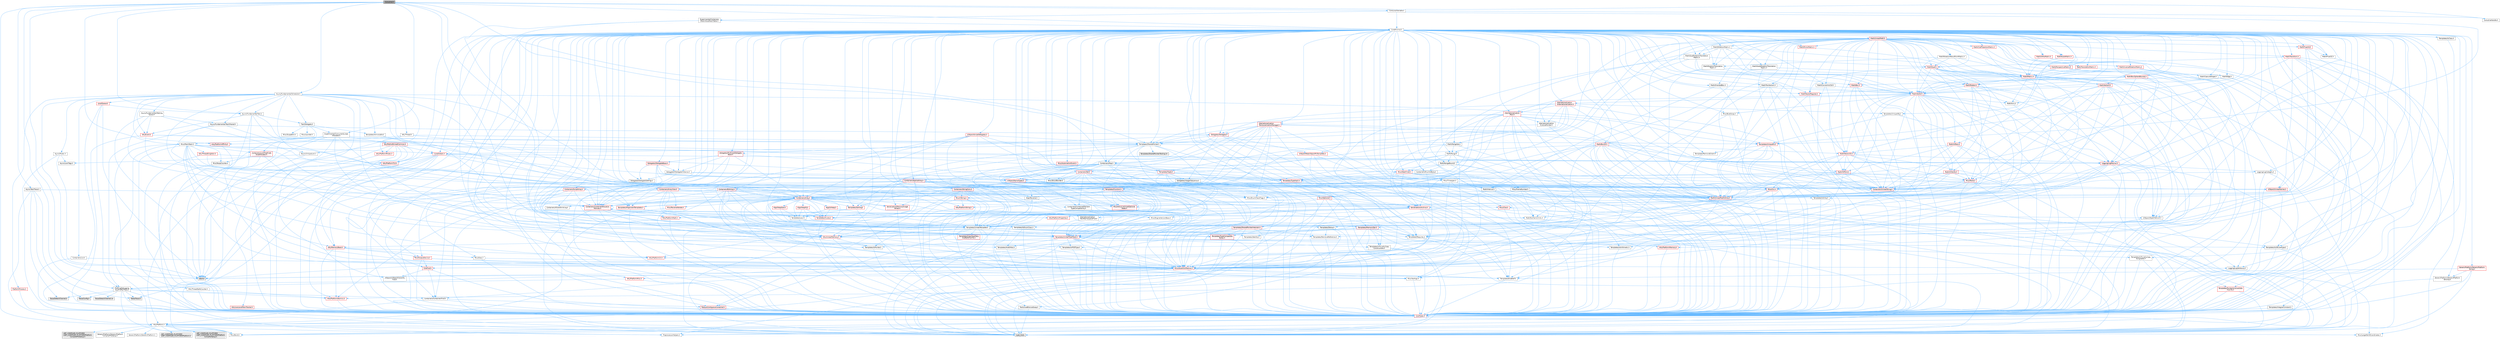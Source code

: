 digraph "Coroutine.h"
{
 // INTERACTIVE_SVG=YES
 // LATEX_PDF_SIZE
  bgcolor="transparent";
  edge [fontname=Helvetica,fontsize=10,labelfontname=Helvetica,labelfontsize=10];
  node [fontname=Helvetica,fontsize=10,shape=box,height=0.2,width=0.4];
  Node1 [id="Node000001",label="Coroutine.h",height=0.2,width=0.4,color="gray40", fillcolor="grey60", style="filled", fontcolor="black",tooltip=" "];
  Node1 -> Node2 [id="edge1_Node000001_Node000002",color="steelblue1",style="solid",tooltip=" "];
  Node2 [id="Node000002",label="Async/Fundamental/Scheduler.h",height=0.2,width=0.4,color="grey40", fillcolor="white", style="filled",URL="$d7/d7f/Scheduler_8h.html",tooltip=" "];
  Node2 -> Node3 [id="edge2_Node000002_Node000003",color="steelblue1",style="solid",tooltip=" "];
  Node3 [id="Node000003",label="Async/Fundamental/Task.h",height=0.2,width=0.4,color="grey40", fillcolor="white", style="filled",URL="$d6/d93/Async_2Fundamental_2Task_8h.html",tooltip=" "];
  Node3 -> Node4 [id="edge3_Node000003_Node000004",color="steelblue1",style="solid",tooltip=" "];
  Node4 [id="Node000004",label="Logging/LogMacros.h",height=0.2,width=0.4,color="red", fillcolor="#FFF0F0", style="filled",URL="$d0/d16/LogMacros_8h.html",tooltip=" "];
  Node4 -> Node5 [id="edge4_Node000004_Node000005",color="steelblue1",style="solid",tooltip=" "];
  Node5 [id="Node000005",label="Containers/UnrealString.h",height=0.2,width=0.4,color="red", fillcolor="#FFF0F0", style="filled",URL="$d5/dba/UnrealString_8h.html",tooltip=" "];
  Node4 -> Node20 [id="edge5_Node000004_Node000020",color="steelblue1",style="solid",tooltip=" "];
  Node20 [id="Node000020",label="CoreTypes.h",height=0.2,width=0.4,color="red", fillcolor="#FFF0F0", style="filled",URL="$dc/dec/CoreTypes_8h.html",tooltip=" "];
  Node20 -> Node10 [id="edge6_Node000020_Node000010",color="steelblue1",style="solid",tooltip=" "];
  Node10 [id="Node000010",label="HAL/Platform.h",height=0.2,width=0.4,color="grey40", fillcolor="white", style="filled",URL="$d9/dd0/Platform_8h.html",tooltip=" "];
  Node10 -> Node11 [id="edge7_Node000010_Node000011",color="steelblue1",style="solid",tooltip=" "];
  Node11 [id="Node000011",label="Misc/Build.h",height=0.2,width=0.4,color="grey40", fillcolor="white", style="filled",URL="$d3/dbb/Build_8h.html",tooltip=" "];
  Node10 -> Node12 [id="edge8_Node000010_Node000012",color="steelblue1",style="solid",tooltip=" "];
  Node12 [id="Node000012",label="Misc/LargeWorldCoordinates.h",height=0.2,width=0.4,color="grey40", fillcolor="white", style="filled",URL="$d2/dcb/LargeWorldCoordinates_8h.html",tooltip=" "];
  Node10 -> Node13 [id="edge9_Node000010_Node000013",color="steelblue1",style="solid",tooltip=" "];
  Node13 [id="Node000013",label="type_traits",height=0.2,width=0.4,color="grey60", fillcolor="#E0E0E0", style="filled",tooltip=" "];
  Node10 -> Node14 [id="edge10_Node000010_Node000014",color="steelblue1",style="solid",tooltip=" "];
  Node14 [id="Node000014",label="PreprocessorHelpers.h",height=0.2,width=0.4,color="grey40", fillcolor="white", style="filled",URL="$db/ddb/PreprocessorHelpers_8h.html",tooltip=" "];
  Node10 -> Node15 [id="edge11_Node000010_Node000015",color="steelblue1",style="solid",tooltip=" "];
  Node15 [id="Node000015",label="UBT_COMPILED_PLATFORM\l/UBT_COMPILED_PLATFORMPlatform\lCompilerPreSetup.h",height=0.2,width=0.4,color="grey60", fillcolor="#E0E0E0", style="filled",tooltip=" "];
  Node10 -> Node16 [id="edge12_Node000010_Node000016",color="steelblue1",style="solid",tooltip=" "];
  Node16 [id="Node000016",label="GenericPlatform/GenericPlatform\lCompilerPreSetup.h",height=0.2,width=0.4,color="grey40", fillcolor="white", style="filled",URL="$d9/dc8/GenericPlatformCompilerPreSetup_8h.html",tooltip=" "];
  Node10 -> Node17 [id="edge13_Node000010_Node000017",color="steelblue1",style="solid",tooltip=" "];
  Node17 [id="Node000017",label="GenericPlatform/GenericPlatform.h",height=0.2,width=0.4,color="grey40", fillcolor="white", style="filled",URL="$d6/d84/GenericPlatform_8h.html",tooltip=" "];
  Node10 -> Node18 [id="edge14_Node000010_Node000018",color="steelblue1",style="solid",tooltip=" "];
  Node18 [id="Node000018",label="UBT_COMPILED_PLATFORM\l/UBT_COMPILED_PLATFORMPlatform.h",height=0.2,width=0.4,color="grey60", fillcolor="#E0E0E0", style="filled",tooltip=" "];
  Node10 -> Node19 [id="edge15_Node000010_Node000019",color="steelblue1",style="solid",tooltip=" "];
  Node19 [id="Node000019",label="UBT_COMPILED_PLATFORM\l/UBT_COMPILED_PLATFORMPlatform\lCompilerSetup.h",height=0.2,width=0.4,color="grey60", fillcolor="#E0E0E0", style="filled",tooltip=" "];
  Node4 -> Node14 [id="edge16_Node000004_Node000014",color="steelblue1",style="solid",tooltip=" "];
  Node4 -> Node27 [id="edge17_Node000004_Node000027",color="steelblue1",style="solid",tooltip=" "];
  Node27 [id="Node000027",label="Logging/LogCategory.h",height=0.2,width=0.4,color="grey40", fillcolor="white", style="filled",URL="$d9/d36/LogCategory_8h.html",tooltip=" "];
  Node27 -> Node20 [id="edge18_Node000027_Node000020",color="steelblue1",style="solid",tooltip=" "];
  Node27 -> Node28 [id="edge19_Node000027_Node000028",color="steelblue1",style="solid",tooltip=" "];
  Node28 [id="Node000028",label="Logging/LogVerbosity.h",height=0.2,width=0.4,color="grey40", fillcolor="white", style="filled",URL="$d2/d8f/LogVerbosity_8h.html",tooltip=" "];
  Node28 -> Node20 [id="edge20_Node000028_Node000020",color="steelblue1",style="solid",tooltip=" "];
  Node27 -> Node29 [id="edge21_Node000027_Node000029",color="steelblue1",style="solid",tooltip=" "];
  Node29 [id="Node000029",label="UObject/NameTypes.h",height=0.2,width=0.4,color="red", fillcolor="#FFF0F0", style="filled",URL="$d6/d35/NameTypes_8h.html",tooltip=" "];
  Node29 -> Node20 [id="edge22_Node000029_Node000020",color="steelblue1",style="solid",tooltip=" "];
  Node29 -> Node30 [id="edge23_Node000029_Node000030",color="steelblue1",style="solid",tooltip=" "];
  Node30 [id="Node000030",label="Misc/AssertionMacros.h",height=0.2,width=0.4,color="red", fillcolor="#FFF0F0", style="filled",URL="$d0/dfa/AssertionMacros_8h.html",tooltip=" "];
  Node30 -> Node20 [id="edge24_Node000030_Node000020",color="steelblue1",style="solid",tooltip=" "];
  Node30 -> Node10 [id="edge25_Node000030_Node000010",color="steelblue1",style="solid",tooltip=" "];
  Node30 -> Node31 [id="edge26_Node000030_Node000031",color="steelblue1",style="solid",tooltip=" "];
  Node31 [id="Node000031",label="HAL/PlatformMisc.h",height=0.2,width=0.4,color="red", fillcolor="#FFF0F0", style="filled",URL="$d0/df5/PlatformMisc_8h.html",tooltip=" "];
  Node31 -> Node20 [id="edge27_Node000031_Node000020",color="steelblue1",style="solid",tooltip=" "];
  Node31 -> Node55 [id="edge28_Node000031_Node000055",color="steelblue1",style="solid",tooltip=" "];
  Node55 [id="Node000055",label="ProfilingDebugging\l/CpuProfilerTrace.h",height=0.2,width=0.4,color="grey40", fillcolor="white", style="filled",URL="$da/dcb/CpuProfilerTrace_8h.html",tooltip=" "];
  Node55 -> Node20 [id="edge29_Node000055_Node000020",color="steelblue1",style="solid",tooltip=" "];
  Node55 -> Node9 [id="edge30_Node000055_Node000009",color="steelblue1",style="solid",tooltip=" "];
  Node9 [id="Node000009",label="Containers/ContainersFwd.h",height=0.2,width=0.4,color="grey40", fillcolor="white", style="filled",URL="$d4/d0a/ContainersFwd_8h.html",tooltip=" "];
  Node9 -> Node10 [id="edge31_Node000009_Node000010",color="steelblue1",style="solid",tooltip=" "];
  Node9 -> Node20 [id="edge32_Node000009_Node000020",color="steelblue1",style="solid",tooltip=" "];
  Node9 -> Node24 [id="edge33_Node000009_Node000024",color="steelblue1",style="solid",tooltip=" "];
  Node24 [id="Node000024",label="Traits/IsContiguousContainer.h",height=0.2,width=0.4,color="red", fillcolor="#FFF0F0", style="filled",URL="$d5/d3c/IsContiguousContainer_8h.html",tooltip=" "];
  Node24 -> Node20 [id="edge34_Node000024_Node000020",color="steelblue1",style="solid",tooltip=" "];
  Node55 -> Node56 [id="edge35_Node000055_Node000056",color="steelblue1",style="solid",tooltip=" "];
  Node56 [id="Node000056",label="HAL/PlatformAtomics.h",height=0.2,width=0.4,color="red", fillcolor="#FFF0F0", style="filled",URL="$d3/d36/PlatformAtomics_8h.html",tooltip=" "];
  Node56 -> Node20 [id="edge36_Node000056_Node000020",color="steelblue1",style="solid",tooltip=" "];
  Node55 -> Node14 [id="edge37_Node000055_Node000014",color="steelblue1",style="solid",tooltip=" "];
  Node55 -> Node11 [id="edge38_Node000055_Node000011",color="steelblue1",style="solid",tooltip=" "];
  Node55 -> Node59 [id="edge39_Node000055_Node000059",color="steelblue1",style="solid",tooltip=" "];
  Node59 [id="Node000059",label="Trace/Config.h",height=0.2,width=0.4,color="grey60", fillcolor="#E0E0E0", style="filled",tooltip=" "];
  Node55 -> Node60 [id="edge40_Node000055_Node000060",color="steelblue1",style="solid",tooltip=" "];
  Node60 [id="Node000060",label="Trace/Detail/Channel.h",height=0.2,width=0.4,color="grey60", fillcolor="#E0E0E0", style="filled",tooltip=" "];
  Node55 -> Node61 [id="edge41_Node000055_Node000061",color="steelblue1",style="solid",tooltip=" "];
  Node61 [id="Node000061",label="Trace/Detail/Channel.inl",height=0.2,width=0.4,color="grey60", fillcolor="#E0E0E0", style="filled",tooltip=" "];
  Node55 -> Node62 [id="edge42_Node000055_Node000062",color="steelblue1",style="solid",tooltip=" "];
  Node62 [id="Node000062",label="Trace/Trace.h",height=0.2,width=0.4,color="grey60", fillcolor="#E0E0E0", style="filled",tooltip=" "];
  Node30 -> Node14 [id="edge43_Node000030_Node000014",color="steelblue1",style="solid",tooltip=" "];
  Node30 -> Node63 [id="edge44_Node000030_Node000063",color="steelblue1",style="solid",tooltip=" "];
  Node63 [id="Node000063",label="Templates/EnableIf.h",height=0.2,width=0.4,color="grey40", fillcolor="white", style="filled",URL="$d7/d60/EnableIf_8h.html",tooltip=" "];
  Node63 -> Node20 [id="edge45_Node000063_Node000020",color="steelblue1",style="solid",tooltip=" "];
  Node30 -> Node69 [id="edge46_Node000030_Node000069",color="steelblue1",style="solid",tooltip=" "];
  Node69 [id="Node000069",label="Misc/VarArgs.h",height=0.2,width=0.4,color="grey40", fillcolor="white", style="filled",URL="$d5/d6f/VarArgs_8h.html",tooltip=" "];
  Node69 -> Node20 [id="edge47_Node000069_Node000020",color="steelblue1",style="solid",tooltip=" "];
  Node30 -> Node76 [id="edge48_Node000030_Node000076",color="steelblue1",style="solid",tooltip=" "];
  Node76 [id="Node000076",label="atomic",height=0.2,width=0.4,color="grey60", fillcolor="#E0E0E0", style="filled",tooltip=" "];
  Node29 -> Node77 [id="edge49_Node000029_Node000077",color="steelblue1",style="solid",tooltip=" "];
  Node77 [id="Node000077",label="HAL/UnrealMemory.h",height=0.2,width=0.4,color="red", fillcolor="#FFF0F0", style="filled",URL="$d9/d96/UnrealMemory_8h.html",tooltip=" "];
  Node77 -> Node20 [id="edge50_Node000077_Node000020",color="steelblue1",style="solid",tooltip=" "];
  Node77 -> Node81 [id="edge51_Node000077_Node000081",color="steelblue1",style="solid",tooltip=" "];
  Node81 [id="Node000081",label="HAL/MemoryBase.h",height=0.2,width=0.4,color="red", fillcolor="#FFF0F0", style="filled",URL="$d6/d9f/MemoryBase_8h.html",tooltip=" "];
  Node81 -> Node20 [id="edge52_Node000081_Node000020",color="steelblue1",style="solid",tooltip=" "];
  Node81 -> Node56 [id="edge53_Node000081_Node000056",color="steelblue1",style="solid",tooltip=" "];
  Node81 -> Node39 [id="edge54_Node000081_Node000039",color="steelblue1",style="solid",tooltip=" "];
  Node39 [id="Node000039",label="HAL/PlatformCrt.h",height=0.2,width=0.4,color="red", fillcolor="#FFF0F0", style="filled",URL="$d8/d75/PlatformCrt_8h.html",tooltip=" "];
  Node81 -> Node82 [id="edge55_Node000081_Node000082",color="steelblue1",style="solid",tooltip=" "];
  Node82 [id="Node000082",label="Misc/Exec.h",height=0.2,width=0.4,color="grey40", fillcolor="white", style="filled",URL="$de/ddb/Exec_8h.html",tooltip=" "];
  Node82 -> Node20 [id="edge56_Node000082_Node000020",color="steelblue1",style="solid",tooltip=" "];
  Node82 -> Node30 [id="edge57_Node000082_Node000030",color="steelblue1",style="solid",tooltip=" "];
  Node81 -> Node83 [id="edge58_Node000081_Node000083",color="steelblue1",style="solid",tooltip=" "];
  Node83 [id="Node000083",label="Misc/OutputDevice.h",height=0.2,width=0.4,color="red", fillcolor="#FFF0F0", style="filled",URL="$d7/d32/OutputDevice_8h.html",tooltip=" "];
  Node83 -> Node35 [id="edge59_Node000083_Node000035",color="steelblue1",style="solid",tooltip=" "];
  Node35 [id="Node000035",label="CoreFwd.h",height=0.2,width=0.4,color="red", fillcolor="#FFF0F0", style="filled",URL="$d1/d1e/CoreFwd_8h.html",tooltip=" "];
  Node35 -> Node20 [id="edge60_Node000035_Node000020",color="steelblue1",style="solid",tooltip=" "];
  Node35 -> Node9 [id="edge61_Node000035_Node000009",color="steelblue1",style="solid",tooltip=" "];
  Node35 -> Node37 [id="edge62_Node000035_Node000037",color="steelblue1",style="solid",tooltip=" "];
  Node37 [id="Node000037",label="UObject/UObjectHierarchy\lFwd.h",height=0.2,width=0.4,color="grey40", fillcolor="white", style="filled",URL="$d3/d13/UObjectHierarchyFwd_8h.html",tooltip=" "];
  Node83 -> Node20 [id="edge63_Node000083_Node000020",color="steelblue1",style="solid",tooltip=" "];
  Node83 -> Node28 [id="edge64_Node000083_Node000028",color="steelblue1",style="solid",tooltip=" "];
  Node83 -> Node69 [id="edge65_Node000083_Node000069",color="steelblue1",style="solid",tooltip=" "];
  Node77 -> Node93 [id="edge66_Node000077_Node000093",color="steelblue1",style="solid",tooltip=" "];
  Node93 [id="Node000093",label="HAL/PlatformMemory.h",height=0.2,width=0.4,color="red", fillcolor="#FFF0F0", style="filled",URL="$de/d68/PlatformMemory_8h.html",tooltip=" "];
  Node93 -> Node20 [id="edge67_Node000093_Node000020",color="steelblue1",style="solid",tooltip=" "];
  Node77 -> Node96 [id="edge68_Node000077_Node000096",color="steelblue1",style="solid",tooltip=" "];
  Node96 [id="Node000096",label="Templates/IsPointer.h",height=0.2,width=0.4,color="grey40", fillcolor="white", style="filled",URL="$d7/d05/IsPointer_8h.html",tooltip=" "];
  Node96 -> Node20 [id="edge69_Node000096_Node000020",color="steelblue1",style="solid",tooltip=" "];
  Node29 -> Node97 [id="edge70_Node000029_Node000097",color="steelblue1",style="solid",tooltip=" "];
  Node97 [id="Node000097",label="Templates/UnrealTypeTraits.h",height=0.2,width=0.4,color="red", fillcolor="#FFF0F0", style="filled",URL="$d2/d2d/UnrealTypeTraits_8h.html",tooltip=" "];
  Node97 -> Node20 [id="edge71_Node000097_Node000020",color="steelblue1",style="solid",tooltip=" "];
  Node97 -> Node96 [id="edge72_Node000097_Node000096",color="steelblue1",style="solid",tooltip=" "];
  Node97 -> Node30 [id="edge73_Node000097_Node000030",color="steelblue1",style="solid",tooltip=" "];
  Node97 -> Node89 [id="edge74_Node000097_Node000089",color="steelblue1",style="solid",tooltip=" "];
  Node89 [id="Node000089",label="Templates/AndOrNot.h",height=0.2,width=0.4,color="grey40", fillcolor="white", style="filled",URL="$db/d0a/AndOrNot_8h.html",tooltip=" "];
  Node89 -> Node20 [id="edge75_Node000089_Node000020",color="steelblue1",style="solid",tooltip=" "];
  Node97 -> Node63 [id="edge76_Node000097_Node000063",color="steelblue1",style="solid",tooltip=" "];
  Node97 -> Node98 [id="edge77_Node000097_Node000098",color="steelblue1",style="solid",tooltip=" "];
  Node98 [id="Node000098",label="Templates/IsArithmetic.h",height=0.2,width=0.4,color="grey40", fillcolor="white", style="filled",URL="$d2/d5d/IsArithmetic_8h.html",tooltip=" "];
  Node98 -> Node20 [id="edge78_Node000098_Node000020",color="steelblue1",style="solid",tooltip=" "];
  Node97 -> Node100 [id="edge79_Node000097_Node000100",color="steelblue1",style="solid",tooltip=" "];
  Node100 [id="Node000100",label="Templates/IsPODType.h",height=0.2,width=0.4,color="grey40", fillcolor="white", style="filled",URL="$d7/db1/IsPODType_8h.html",tooltip=" "];
  Node100 -> Node20 [id="edge80_Node000100_Node000020",color="steelblue1",style="solid",tooltip=" "];
  Node97 -> Node101 [id="edge81_Node000097_Node000101",color="steelblue1",style="solid",tooltip=" "];
  Node101 [id="Node000101",label="Templates/IsUECoreType.h",height=0.2,width=0.4,color="grey40", fillcolor="white", style="filled",URL="$d1/db8/IsUECoreType_8h.html",tooltip=" "];
  Node101 -> Node20 [id="edge82_Node000101_Node000020",color="steelblue1",style="solid",tooltip=" "];
  Node101 -> Node13 [id="edge83_Node000101_Node000013",color="steelblue1",style="solid",tooltip=" "];
  Node97 -> Node90 [id="edge84_Node000097_Node000090",color="steelblue1",style="solid",tooltip=" "];
  Node90 [id="Node000090",label="Templates/IsTriviallyCopy\lConstructible.h",height=0.2,width=0.4,color="grey40", fillcolor="white", style="filled",URL="$d3/d78/IsTriviallyCopyConstructible_8h.html",tooltip=" "];
  Node90 -> Node20 [id="edge85_Node000090_Node000020",color="steelblue1",style="solid",tooltip=" "];
  Node90 -> Node13 [id="edge86_Node000090_Node000013",color="steelblue1",style="solid",tooltip=" "];
  Node29 -> Node102 [id="edge87_Node000029_Node000102",color="steelblue1",style="solid",tooltip=" "];
  Node102 [id="Node000102",label="Templates/UnrealTemplate.h",height=0.2,width=0.4,color="grey40", fillcolor="white", style="filled",URL="$d4/d24/UnrealTemplate_8h.html",tooltip=" "];
  Node102 -> Node20 [id="edge88_Node000102_Node000020",color="steelblue1",style="solid",tooltip=" "];
  Node102 -> Node96 [id="edge89_Node000102_Node000096",color="steelblue1",style="solid",tooltip=" "];
  Node102 -> Node77 [id="edge90_Node000102_Node000077",color="steelblue1",style="solid",tooltip=" "];
  Node102 -> Node103 [id="edge91_Node000102_Node000103",color="steelblue1",style="solid",tooltip=" "];
  Node103 [id="Node000103",label="Templates/CopyQualifiers\lAndRefsFromTo.h",height=0.2,width=0.4,color="red", fillcolor="#FFF0F0", style="filled",URL="$d3/db3/CopyQualifiersAndRefsFromTo_8h.html",tooltip=" "];
  Node102 -> Node97 [id="edge92_Node000102_Node000097",color="steelblue1",style="solid",tooltip=" "];
  Node102 -> Node105 [id="edge93_Node000102_Node000105",color="steelblue1",style="solid",tooltip=" "];
  Node105 [id="Node000105",label="Templates/RemoveReference.h",height=0.2,width=0.4,color="grey40", fillcolor="white", style="filled",URL="$da/dbe/RemoveReference_8h.html",tooltip=" "];
  Node105 -> Node20 [id="edge94_Node000105_Node000020",color="steelblue1",style="solid",tooltip=" "];
  Node102 -> Node71 [id="edge95_Node000102_Node000071",color="steelblue1",style="solid",tooltip=" "];
  Node71 [id="Node000071",label="Templates/Requires.h",height=0.2,width=0.4,color="grey40", fillcolor="white", style="filled",URL="$dc/d96/Requires_8h.html",tooltip=" "];
  Node71 -> Node63 [id="edge96_Node000071_Node000063",color="steelblue1",style="solid",tooltip=" "];
  Node71 -> Node13 [id="edge97_Node000071_Node000013",color="steelblue1",style="solid",tooltip=" "];
  Node102 -> Node106 [id="edge98_Node000102_Node000106",color="steelblue1",style="solid",tooltip=" "];
  Node106 [id="Node000106",label="Templates/TypeCompatible\lBytes.h",height=0.2,width=0.4,color="red", fillcolor="#FFF0F0", style="filled",URL="$df/d0a/TypeCompatibleBytes_8h.html",tooltip=" "];
  Node106 -> Node20 [id="edge99_Node000106_Node000020",color="steelblue1",style="solid",tooltip=" "];
  Node106 -> Node13 [id="edge100_Node000106_Node000013",color="steelblue1",style="solid",tooltip=" "];
  Node102 -> Node72 [id="edge101_Node000102_Node000072",color="steelblue1",style="solid",tooltip=" "];
  Node72 [id="Node000072",label="Templates/Identity.h",height=0.2,width=0.4,color="grey40", fillcolor="white", style="filled",URL="$d0/dd5/Identity_8h.html",tooltip=" "];
  Node102 -> Node24 [id="edge102_Node000102_Node000024",color="steelblue1",style="solid",tooltip=" "];
  Node102 -> Node107 [id="edge103_Node000102_Node000107",color="steelblue1",style="solid",tooltip=" "];
  Node107 [id="Node000107",label="Traits/UseBitwiseSwap.h",height=0.2,width=0.4,color="grey40", fillcolor="white", style="filled",URL="$db/df3/UseBitwiseSwap_8h.html",tooltip=" "];
  Node107 -> Node20 [id="edge104_Node000107_Node000020",color="steelblue1",style="solid",tooltip=" "];
  Node107 -> Node13 [id="edge105_Node000107_Node000013",color="steelblue1",style="solid",tooltip=" "];
  Node102 -> Node13 [id="edge106_Node000102_Node000013",color="steelblue1",style="solid",tooltip=" "];
  Node29 -> Node5 [id="edge107_Node000029_Node000005",color="steelblue1",style="solid",tooltip=" "];
  Node29 -> Node111 [id="edge108_Node000029_Node000111",color="steelblue1",style="solid",tooltip=" "];
  Node111 [id="Node000111",label="Containers/StringConv.h",height=0.2,width=0.4,color="red", fillcolor="#FFF0F0", style="filled",URL="$d3/ddf/StringConv_8h.html",tooltip=" "];
  Node111 -> Node20 [id="edge109_Node000111_Node000020",color="steelblue1",style="solid",tooltip=" "];
  Node111 -> Node30 [id="edge110_Node000111_Node000030",color="steelblue1",style="solid",tooltip=" "];
  Node111 -> Node112 [id="edge111_Node000111_Node000112",color="steelblue1",style="solid",tooltip=" "];
  Node112 [id="Node000112",label="Containers/ContainerAllocation\lPolicies.h",height=0.2,width=0.4,color="red", fillcolor="#FFF0F0", style="filled",URL="$d7/dff/ContainerAllocationPolicies_8h.html",tooltip=" "];
  Node112 -> Node20 [id="edge112_Node000112_Node000020",color="steelblue1",style="solid",tooltip=" "];
  Node112 -> Node112 [id="edge113_Node000112_Node000112",color="steelblue1",style="solid",tooltip=" "];
  Node112 -> Node114 [id="edge114_Node000112_Node000114",color="steelblue1",style="solid",tooltip=" "];
  Node114 [id="Node000114",label="HAL/PlatformMath.h",height=0.2,width=0.4,color="red", fillcolor="#FFF0F0", style="filled",URL="$dc/d53/PlatformMath_8h.html",tooltip=" "];
  Node114 -> Node20 [id="edge115_Node000114_Node000020",color="steelblue1",style="solid",tooltip=" "];
  Node112 -> Node77 [id="edge116_Node000112_Node000077",color="steelblue1",style="solid",tooltip=" "];
  Node112 -> Node49 [id="edge117_Node000112_Node000049",color="steelblue1",style="solid",tooltip=" "];
  Node49 [id="Node000049",label="Math/NumericLimits.h",height=0.2,width=0.4,color="grey40", fillcolor="white", style="filled",URL="$df/d1b/NumericLimits_8h.html",tooltip=" "];
  Node49 -> Node20 [id="edge118_Node000049_Node000020",color="steelblue1",style="solid",tooltip=" "];
  Node112 -> Node30 [id="edge119_Node000112_Node000030",color="steelblue1",style="solid",tooltip=" "];
  Node112 -> Node123 [id="edge120_Node000112_Node000123",color="steelblue1",style="solid",tooltip=" "];
  Node123 [id="Node000123",label="Templates/MemoryOps.h",height=0.2,width=0.4,color="red", fillcolor="#FFF0F0", style="filled",URL="$db/dea/MemoryOps_8h.html",tooltip=" "];
  Node123 -> Node20 [id="edge121_Node000123_Node000020",color="steelblue1",style="solid",tooltip=" "];
  Node123 -> Node77 [id="edge122_Node000123_Node000077",color="steelblue1",style="solid",tooltip=" "];
  Node123 -> Node91 [id="edge123_Node000123_Node000091",color="steelblue1",style="solid",tooltip=" "];
  Node91 [id="Node000091",label="Templates/IsTriviallyCopy\lAssignable.h",height=0.2,width=0.4,color="grey40", fillcolor="white", style="filled",URL="$d2/df2/IsTriviallyCopyAssignable_8h.html",tooltip=" "];
  Node91 -> Node20 [id="edge124_Node000091_Node000020",color="steelblue1",style="solid",tooltip=" "];
  Node91 -> Node13 [id="edge125_Node000091_Node000013",color="steelblue1",style="solid",tooltip=" "];
  Node123 -> Node90 [id="edge126_Node000123_Node000090",color="steelblue1",style="solid",tooltip=" "];
  Node123 -> Node71 [id="edge127_Node000123_Node000071",color="steelblue1",style="solid",tooltip=" "];
  Node123 -> Node97 [id="edge128_Node000123_Node000097",color="steelblue1",style="solid",tooltip=" "];
  Node123 -> Node107 [id="edge129_Node000123_Node000107",color="steelblue1",style="solid",tooltip=" "];
  Node123 -> Node13 [id="edge130_Node000123_Node000013",color="steelblue1",style="solid",tooltip=" "];
  Node112 -> Node106 [id="edge131_Node000112_Node000106",color="steelblue1",style="solid",tooltip=" "];
  Node112 -> Node13 [id="edge132_Node000112_Node000013",color="steelblue1",style="solid",tooltip=" "];
  Node111 -> Node124 [id="edge133_Node000111_Node000124",color="steelblue1",style="solid",tooltip=" "];
  Node124 [id="Node000124",label="Containers/Array.h",height=0.2,width=0.4,color="red", fillcolor="#FFF0F0", style="filled",URL="$df/dd0/Array_8h.html",tooltip=" "];
  Node124 -> Node20 [id="edge134_Node000124_Node000020",color="steelblue1",style="solid",tooltip=" "];
  Node124 -> Node30 [id="edge135_Node000124_Node000030",color="steelblue1",style="solid",tooltip=" "];
  Node124 -> Node125 [id="edge136_Node000124_Node000125",color="steelblue1",style="solid",tooltip=" "];
  Node125 [id="Node000125",label="Misc/IntrusiveUnsetOptional\lState.h",height=0.2,width=0.4,color="red", fillcolor="#FFF0F0", style="filled",URL="$d2/d0a/IntrusiveUnsetOptionalState_8h.html",tooltip=" "];
  Node124 -> Node127 [id="edge137_Node000124_Node000127",color="steelblue1",style="solid",tooltip=" "];
  Node127 [id="Node000127",label="Misc/ReverseIterate.h",height=0.2,width=0.4,color="red", fillcolor="#FFF0F0", style="filled",URL="$db/de3/ReverseIterate_8h.html",tooltip=" "];
  Node127 -> Node10 [id="edge138_Node000127_Node000010",color="steelblue1",style="solid",tooltip=" "];
  Node124 -> Node77 [id="edge139_Node000124_Node000077",color="steelblue1",style="solid",tooltip=" "];
  Node124 -> Node97 [id="edge140_Node000124_Node000097",color="steelblue1",style="solid",tooltip=" "];
  Node124 -> Node102 [id="edge141_Node000124_Node000102",color="steelblue1",style="solid",tooltip=" "];
  Node124 -> Node129 [id="edge142_Node000124_Node000129",color="steelblue1",style="solid",tooltip=" "];
  Node129 [id="Node000129",label="Containers/AllowShrinking.h",height=0.2,width=0.4,color="grey40", fillcolor="white", style="filled",URL="$d7/d1a/AllowShrinking_8h.html",tooltip=" "];
  Node129 -> Node20 [id="edge143_Node000129_Node000020",color="steelblue1",style="solid",tooltip=" "];
  Node124 -> Node112 [id="edge144_Node000124_Node000112",color="steelblue1",style="solid",tooltip=" "];
  Node124 -> Node130 [id="edge145_Node000124_Node000130",color="steelblue1",style="solid",tooltip=" "];
  Node130 [id="Node000130",label="Containers/ContainerElement\lTypeCompatibility.h",height=0.2,width=0.4,color="grey40", fillcolor="white", style="filled",URL="$df/ddf/ContainerElementTypeCompatibility_8h.html",tooltip=" "];
  Node130 -> Node20 [id="edge146_Node000130_Node000020",color="steelblue1",style="solid",tooltip=" "];
  Node130 -> Node97 [id="edge147_Node000130_Node000097",color="steelblue1",style="solid",tooltip=" "];
  Node124 -> Node131 [id="edge148_Node000124_Node000131",color="steelblue1",style="solid",tooltip=" "];
  Node131 [id="Node000131",label="Serialization/Archive.h",height=0.2,width=0.4,color="red", fillcolor="#FFF0F0", style="filled",URL="$d7/d3b/Archive_8h.html",tooltip=" "];
  Node131 -> Node35 [id="edge149_Node000131_Node000035",color="steelblue1",style="solid",tooltip=" "];
  Node131 -> Node20 [id="edge150_Node000131_Node000020",color="steelblue1",style="solid",tooltip=" "];
  Node131 -> Node132 [id="edge151_Node000131_Node000132",color="steelblue1",style="solid",tooltip=" "];
  Node132 [id="Node000132",label="HAL/PlatformProperties.h",height=0.2,width=0.4,color="red", fillcolor="#FFF0F0", style="filled",URL="$d9/db0/PlatformProperties_8h.html",tooltip=" "];
  Node132 -> Node20 [id="edge152_Node000132_Node000020",color="steelblue1",style="solid",tooltip=" "];
  Node131 -> Node135 [id="edge153_Node000131_Node000135",color="steelblue1",style="solid",tooltip=" "];
  Node135 [id="Node000135",label="Internationalization\l/TextNamespaceFwd.h",height=0.2,width=0.4,color="grey40", fillcolor="white", style="filled",URL="$d8/d97/TextNamespaceFwd_8h.html",tooltip=" "];
  Node135 -> Node20 [id="edge154_Node000135_Node000020",color="steelblue1",style="solid",tooltip=" "];
  Node131 -> Node30 [id="edge155_Node000131_Node000030",color="steelblue1",style="solid",tooltip=" "];
  Node131 -> Node11 [id="edge156_Node000131_Node000011",color="steelblue1",style="solid",tooltip=" "];
  Node131 -> Node136 [id="edge157_Node000131_Node000136",color="steelblue1",style="solid",tooltip=" "];
  Node136 [id="Node000136",label="Misc/EngineVersionBase.h",height=0.2,width=0.4,color="grey40", fillcolor="white", style="filled",URL="$d5/d2b/EngineVersionBase_8h.html",tooltip=" "];
  Node136 -> Node20 [id="edge158_Node000136_Node000020",color="steelblue1",style="solid",tooltip=" "];
  Node131 -> Node69 [id="edge159_Node000131_Node000069",color="steelblue1",style="solid",tooltip=" "];
  Node131 -> Node63 [id="edge160_Node000131_Node000063",color="steelblue1",style="solid",tooltip=" "];
  Node131 -> Node139 [id="edge161_Node000131_Node000139",color="steelblue1",style="solid",tooltip=" "];
  Node139 [id="Node000139",label="Templates/IsEnumClass.h",height=0.2,width=0.4,color="grey40", fillcolor="white", style="filled",URL="$d7/d15/IsEnumClass_8h.html",tooltip=" "];
  Node139 -> Node20 [id="edge162_Node000139_Node000020",color="steelblue1",style="solid",tooltip=" "];
  Node139 -> Node89 [id="edge163_Node000139_Node000089",color="steelblue1",style="solid",tooltip=" "];
  Node131 -> Node102 [id="edge164_Node000131_Node000102",color="steelblue1",style="solid",tooltip=" "];
  Node131 -> Node140 [id="edge165_Node000131_Node000140",color="steelblue1",style="solid",tooltip=" "];
  Node140 [id="Node000140",label="UObject/ObjectVersion.h",height=0.2,width=0.4,color="grey40", fillcolor="white", style="filled",URL="$da/d63/ObjectVersion_8h.html",tooltip=" "];
  Node140 -> Node20 [id="edge166_Node000140_Node000020",color="steelblue1",style="solid",tooltip=" "];
  Node124 -> Node141 [id="edge167_Node000124_Node000141",color="steelblue1",style="solid",tooltip=" "];
  Node141 [id="Node000141",label="Serialization/MemoryImage\lWriter.h",height=0.2,width=0.4,color="red", fillcolor="#FFF0F0", style="filled",URL="$d0/d08/MemoryImageWriter_8h.html",tooltip=" "];
  Node141 -> Node20 [id="edge168_Node000141_Node000020",color="steelblue1",style="solid",tooltip=" "];
  Node124 -> Node155 [id="edge169_Node000124_Node000155",color="steelblue1",style="solid",tooltip=" "];
  Node155 [id="Node000155",label="Algo/Heapify.h",height=0.2,width=0.4,color="red", fillcolor="#FFF0F0", style="filled",URL="$d0/d2a/Heapify_8h.html",tooltip=" "];
  Node155 -> Node157 [id="edge170_Node000155_Node000157",color="steelblue1",style="solid",tooltip=" "];
  Node157 [id="Node000157",label="Templates/Invoke.h",height=0.2,width=0.4,color="red", fillcolor="#FFF0F0", style="filled",URL="$d7/deb/Invoke_8h.html",tooltip=" "];
  Node157 -> Node20 [id="edge171_Node000157_Node000020",color="steelblue1",style="solid",tooltip=" "];
  Node157 -> Node102 [id="edge172_Node000157_Node000102",color="steelblue1",style="solid",tooltip=" "];
  Node157 -> Node13 [id="edge173_Node000157_Node000013",color="steelblue1",style="solid",tooltip=" "];
  Node155 -> Node162 [id="edge174_Node000155_Node000162",color="steelblue1",style="solid",tooltip=" "];
  Node162 [id="Node000162",label="Templates/Less.h",height=0.2,width=0.4,color="grey40", fillcolor="white", style="filled",URL="$de/dc8/Less_8h.html",tooltip=" "];
  Node162 -> Node20 [id="edge175_Node000162_Node000020",color="steelblue1",style="solid",tooltip=" "];
  Node162 -> Node102 [id="edge176_Node000162_Node000102",color="steelblue1",style="solid",tooltip=" "];
  Node155 -> Node102 [id="edge177_Node000155_Node000102",color="steelblue1",style="solid",tooltip=" "];
  Node124 -> Node163 [id="edge178_Node000124_Node000163",color="steelblue1",style="solid",tooltip=" "];
  Node163 [id="Node000163",label="Algo/HeapSort.h",height=0.2,width=0.4,color="red", fillcolor="#FFF0F0", style="filled",URL="$d3/d92/HeapSort_8h.html",tooltip=" "];
  Node163 -> Node162 [id="edge179_Node000163_Node000162",color="steelblue1",style="solid",tooltip=" "];
  Node163 -> Node102 [id="edge180_Node000163_Node000102",color="steelblue1",style="solid",tooltip=" "];
  Node124 -> Node164 [id="edge181_Node000124_Node000164",color="steelblue1",style="solid",tooltip=" "];
  Node164 [id="Node000164",label="Algo/IsHeap.h",height=0.2,width=0.4,color="red", fillcolor="#FFF0F0", style="filled",URL="$de/d32/IsHeap_8h.html",tooltip=" "];
  Node164 -> Node157 [id="edge182_Node000164_Node000157",color="steelblue1",style="solid",tooltip=" "];
  Node164 -> Node162 [id="edge183_Node000164_Node000162",color="steelblue1",style="solid",tooltip=" "];
  Node164 -> Node102 [id="edge184_Node000164_Node000102",color="steelblue1",style="solid",tooltip=" "];
  Node124 -> Node157 [id="edge185_Node000124_Node000157",color="steelblue1",style="solid",tooltip=" "];
  Node124 -> Node162 [id="edge186_Node000124_Node000162",color="steelblue1",style="solid",tooltip=" "];
  Node124 -> Node71 [id="edge187_Node000124_Node000071",color="steelblue1",style="solid",tooltip=" "];
  Node124 -> Node170 [id="edge188_Node000124_Node000170",color="steelblue1",style="solid",tooltip=" "];
  Node170 [id="Node000170",label="Templates/Sorting.h",height=0.2,width=0.4,color="red", fillcolor="#FFF0F0", style="filled",URL="$d3/d9e/Sorting_8h.html",tooltip=" "];
  Node170 -> Node20 [id="edge189_Node000170_Node000020",color="steelblue1",style="solid",tooltip=" "];
  Node170 -> Node114 [id="edge190_Node000170_Node000114",color="steelblue1",style="solid",tooltip=" "];
  Node170 -> Node162 [id="edge191_Node000170_Node000162",color="steelblue1",style="solid",tooltip=" "];
  Node124 -> Node174 [id="edge192_Node000124_Node000174",color="steelblue1",style="solid",tooltip=" "];
  Node174 [id="Node000174",label="Templates/AlignmentTemplates.h",height=0.2,width=0.4,color="red", fillcolor="#FFF0F0", style="filled",URL="$dd/d32/AlignmentTemplates_8h.html",tooltip=" "];
  Node174 -> Node20 [id="edge193_Node000174_Node000020",color="steelblue1",style="solid",tooltip=" "];
  Node174 -> Node96 [id="edge194_Node000174_Node000096",color="steelblue1",style="solid",tooltip=" "];
  Node124 -> Node13 [id="edge195_Node000124_Node000013",color="steelblue1",style="solid",tooltip=" "];
  Node111 -> Node148 [id="edge196_Node000111_Node000148",color="steelblue1",style="solid",tooltip=" "];
  Node148 [id="Node000148",label="Misc/CString.h",height=0.2,width=0.4,color="red", fillcolor="#FFF0F0", style="filled",URL="$d2/d49/CString_8h.html",tooltip=" "];
  Node148 -> Node20 [id="edge197_Node000148_Node000020",color="steelblue1",style="solid",tooltip=" "];
  Node148 -> Node39 [id="edge198_Node000148_Node000039",color="steelblue1",style="solid",tooltip=" "];
  Node148 -> Node79 [id="edge199_Node000148_Node000079",color="steelblue1",style="solid",tooltip=" "];
  Node79 [id="Node000079",label="HAL/PlatformString.h",height=0.2,width=0.4,color="red", fillcolor="#FFF0F0", style="filled",URL="$db/db5/PlatformString_8h.html",tooltip=" "];
  Node79 -> Node20 [id="edge200_Node000079_Node000020",color="steelblue1",style="solid",tooltip=" "];
  Node148 -> Node30 [id="edge201_Node000148_Node000030",color="steelblue1",style="solid",tooltip=" "];
  Node148 -> Node149 [id="edge202_Node000148_Node000149",color="steelblue1",style="solid",tooltip=" "];
  Node149 [id="Node000149",label="Misc/Char.h",height=0.2,width=0.4,color="red", fillcolor="#FFF0F0", style="filled",URL="$d0/d58/Char_8h.html",tooltip=" "];
  Node149 -> Node20 [id="edge203_Node000149_Node000020",color="steelblue1",style="solid",tooltip=" "];
  Node149 -> Node13 [id="edge204_Node000149_Node000013",color="steelblue1",style="solid",tooltip=" "];
  Node148 -> Node69 [id="edge205_Node000148_Node000069",color="steelblue1",style="solid",tooltip=" "];
  Node111 -> Node175 [id="edge206_Node000111_Node000175",color="steelblue1",style="solid",tooltip=" "];
  Node175 [id="Node000175",label="Templates/IsArray.h",height=0.2,width=0.4,color="grey40", fillcolor="white", style="filled",URL="$d8/d8d/IsArray_8h.html",tooltip=" "];
  Node175 -> Node20 [id="edge207_Node000175_Node000020",color="steelblue1",style="solid",tooltip=" "];
  Node111 -> Node102 [id="edge208_Node000111_Node000102",color="steelblue1",style="solid",tooltip=" "];
  Node111 -> Node97 [id="edge209_Node000111_Node000097",color="steelblue1",style="solid",tooltip=" "];
  Node111 -> Node24 [id="edge210_Node000111_Node000024",color="steelblue1",style="solid",tooltip=" "];
  Node111 -> Node13 [id="edge211_Node000111_Node000013",color="steelblue1",style="solid",tooltip=" "];
  Node29 -> Node176 [id="edge212_Node000029_Node000176",color="steelblue1",style="solid",tooltip=" "];
  Node176 [id="Node000176",label="UObject/UnrealNames.h",height=0.2,width=0.4,color="red", fillcolor="#FFF0F0", style="filled",URL="$d8/db1/UnrealNames_8h.html",tooltip=" "];
  Node176 -> Node20 [id="edge213_Node000176_Node000020",color="steelblue1",style="solid",tooltip=" "];
  Node29 -> Node125 [id="edge214_Node000029_Node000125",color="steelblue1",style="solid",tooltip=" "];
  Node29 -> Node62 [id="edge215_Node000029_Node000062",color="steelblue1",style="solid",tooltip=" "];
  Node4 -> Node28 [id="edge216_Node000004_Node000028",color="steelblue1",style="solid",tooltip=" "];
  Node4 -> Node30 [id="edge217_Node000004_Node000030",color="steelblue1",style="solid",tooltip=" "];
  Node4 -> Node11 [id="edge218_Node000004_Node000011",color="steelblue1",style="solid",tooltip=" "];
  Node4 -> Node69 [id="edge219_Node000004_Node000069",color="steelblue1",style="solid",tooltip=" "];
  Node4 -> Node63 [id="edge220_Node000004_Node000063",color="steelblue1",style="solid",tooltip=" "];
  Node4 -> Node13 [id="edge221_Node000004_Node000013",color="steelblue1",style="solid",tooltip=" "];
  Node3 -> Node51 [id="edge222_Node000003_Node000051",color="steelblue1",style="solid",tooltip=" "];
  Node51 [id="Node000051",label="Misc/EnumClassFlags.h",height=0.2,width=0.4,color="grey40", fillcolor="white", style="filled",URL="$d8/de7/EnumClassFlags_8h.html",tooltip=" "];
  Node3 -> Node186 [id="edge223_Node000003_Node000186",color="steelblue1",style="solid",tooltip=" "];
  Node186 [id="Node000186",label="TaskDelegate.h",height=0.2,width=0.4,color="grey40", fillcolor="white", style="filled",URL="$de/db1/TaskDelegate_8h.html",tooltip=" "];
  Node186 -> Node187 [id="edge224_Node000186_Node000187",color="steelblue1",style="solid",tooltip=" "];
  Node187 [id="Node000187",label="Experimental/ConcurrentLinear\lAllocator.h",height=0.2,width=0.4,color="grey40", fillcolor="white", style="filled",URL="$d7/d84/ConcurrentLinearAllocator_8h.html",tooltip=" "];
  Node187 -> Node76 [id="edge225_Node000187_Node000076",color="steelblue1",style="solid",tooltip=" "];
  Node187 -> Node13 [id="edge226_Node000187_Node000013",color="steelblue1",style="solid",tooltip=" "];
  Node187 -> Node77 [id="edge227_Node000187_Node000077",color="steelblue1",style="solid",tooltip=" "];
  Node187 -> Node188 [id="edge228_Node000187_Node000188",color="steelblue1",style="solid",tooltip=" "];
  Node188 [id="Node000188",label="HAL/LowLevelMemTracker.h",height=0.2,width=0.4,color="red", fillcolor="#FFF0F0", style="filled",URL="$d0/d14/LowLevelMemTracker_8h.html",tooltip=" "];
  Node188 -> Node20 [id="edge229_Node000188_Node000020",color="steelblue1",style="solid",tooltip=" "];
  Node187 -> Node193 [id="edge230_Node000187_Node000193",color="steelblue1",style="solid",tooltip=" "];
  Node193 [id="Node000193",label="HAL/MallocBinnedCommon.h",height=0.2,width=0.4,color="red", fillcolor="#FFF0F0", style="filled",URL="$d9/d32/MallocBinnedCommon_8h.html",tooltip=" "];
  Node193 -> Node20 [id="edge231_Node000193_Node000020",color="steelblue1",style="solid",tooltip=" "];
  Node193 -> Node194 [id="edge232_Node000193_Node000194",color="steelblue1",style="solid",tooltip=" "];
  Node194 [id="Node000194",label="CoreGlobals.h",height=0.2,width=0.4,color="red", fillcolor="#FFF0F0", style="filled",URL="$d5/d8c/CoreGlobals_8h.html",tooltip=" "];
  Node194 -> Node5 [id="edge233_Node000194_Node000005",color="steelblue1",style="solid",tooltip=" "];
  Node194 -> Node20 [id="edge234_Node000194_Node000020",color="steelblue1",style="solid",tooltip=" "];
  Node194 -> Node195 [id="edge235_Node000194_Node000195",color="steelblue1",style="solid",tooltip=" "];
  Node195 [id="Node000195",label="HAL/PlatformTLS.h",height=0.2,width=0.4,color="red", fillcolor="#FFF0F0", style="filled",URL="$d0/def/PlatformTLS_8h.html",tooltip=" "];
  Node195 -> Node20 [id="edge236_Node000195_Node000020",color="steelblue1",style="solid",tooltip=" "];
  Node194 -> Node4 [id="edge237_Node000194_Node000004",color="steelblue1",style="solid",tooltip=" "];
  Node194 -> Node11 [id="edge238_Node000194_Node000011",color="steelblue1",style="solid",tooltip=" "];
  Node194 -> Node51 [id="edge239_Node000194_Node000051",color="steelblue1",style="solid",tooltip=" "];
  Node194 -> Node83 [id="edge240_Node000194_Node000083",color="steelblue1",style="solid",tooltip=" "];
  Node194 -> Node55 [id="edge241_Node000194_Node000055",color="steelblue1",style="solid",tooltip=" "];
  Node194 -> Node29 [id="edge242_Node000194_Node000029",color="steelblue1",style="solid",tooltip=" "];
  Node194 -> Node76 [id="edge243_Node000194_Node000076",color="steelblue1",style="solid",tooltip=" "];
  Node193 -> Node76 [id="edge244_Node000193_Node000076",color="steelblue1",style="solid",tooltip=" "];
  Node193 -> Node81 [id="edge245_Node000193_Node000081",color="steelblue1",style="solid",tooltip=" "];
  Node193 -> Node109 [id="edge246_Node000193_Node000109",color="steelblue1",style="solid",tooltip=" "];
  Node109 [id="Node000109",label="HAL/PlatformMutex.h",height=0.2,width=0.4,color="red", fillcolor="#FFF0F0", style="filled",URL="$d9/d0b/PlatformMutex_8h.html",tooltip=" "];
  Node109 -> Node20 [id="edge247_Node000109_Node000020",color="steelblue1",style="solid",tooltip=" "];
  Node193 -> Node195 [id="edge248_Node000193_Node000195",color="steelblue1",style="solid",tooltip=" "];
  Node193 -> Node198 [id="edge249_Node000193_Node000198",color="steelblue1",style="solid",tooltip=" "];
  Node198 [id="Node000198",label="Async/UniqueLock.h",height=0.2,width=0.4,color="grey40", fillcolor="white", style="filled",URL="$da/dc6/UniqueLock_8h.html",tooltip=" "];
  Node198 -> Node199 [id="edge250_Node000198_Node000199",color="steelblue1",style="solid",tooltip=" "];
  Node199 [id="Node000199",label="Async/LockTags.h",height=0.2,width=0.4,color="grey40", fillcolor="white", style="filled",URL="$d6/d40/LockTags_8h.html",tooltip=" "];
  Node198 -> Node30 [id="edge251_Node000198_Node000030",color="steelblue1",style="solid",tooltip=" "];
  Node193 -> Node174 [id="edge252_Node000193_Node000174",color="steelblue1",style="solid",tooltip=" "];
  Node193 -> Node4 [id="edge253_Node000193_Node000004",color="steelblue1",style="solid",tooltip=" "];
  Node187 -> Node231 [id="edge254_Node000187_Node000231",color="steelblue1",style="solid",tooltip=" "];
  Node231 [id="Node000231",label="Templates/UniquePtr.h",height=0.2,width=0.4,color="red", fillcolor="#FFF0F0", style="filled",URL="$de/d1a/UniquePtr_8h.html",tooltip=" "];
  Node231 -> Node20 [id="edge255_Node000231_Node000020",color="steelblue1",style="solid",tooltip=" "];
  Node231 -> Node102 [id="edge256_Node000231_Node000102",color="steelblue1",style="solid",tooltip=" "];
  Node231 -> Node175 [id="edge257_Node000231_Node000175",color="steelblue1",style="solid",tooltip=" "];
  Node231 -> Node232 [id="edge258_Node000231_Node000232",color="steelblue1",style="solid",tooltip=" "];
  Node232 [id="Node000232",label="Templates/RemoveExtent.h",height=0.2,width=0.4,color="grey40", fillcolor="white", style="filled",URL="$dc/de9/RemoveExtent_8h.html",tooltip=" "];
  Node232 -> Node20 [id="edge259_Node000232_Node000020",color="steelblue1",style="solid",tooltip=" "];
  Node231 -> Node71 [id="edge260_Node000231_Node000071",color="steelblue1",style="solid",tooltip=" "];
  Node231 -> Node13 [id="edge261_Node000231_Node000013",color="steelblue1",style="solid",tooltip=" "];
  Node187 -> Node97 [id="edge262_Node000187_Node000097",color="steelblue1",style="solid",tooltip=" "];
  Node187 -> Node272 [id="edge263_Node000187_Node000272",color="steelblue1",style="solid",tooltip=" "];
  Node272 [id="Node000272",label="Containers/LockFreeFixed\lSizeAllocator.h",height=0.2,width=0.4,color="red", fillcolor="#FFF0F0", style="filled",URL="$d1/d08/LockFreeFixedSizeAllocator_8h.html",tooltip=" "];
  Node272 -> Node30 [id="edge264_Node000272_Node000030",color="steelblue1",style="solid",tooltip=" "];
  Node272 -> Node77 [id="edge265_Node000272_Node000077",color="steelblue1",style="solid",tooltip=" "];
  Node272 -> Node273 [id="edge266_Node000272_Node000273",color="steelblue1",style="solid",tooltip=" "];
  Node273 [id="Node000273",label="Misc/NoopCounter.h",height=0.2,width=0.4,color="grey40", fillcolor="white", style="filled",URL="$dd/dff/NoopCounter_8h.html",tooltip=" "];
  Node273 -> Node20 [id="edge267_Node000273_Node000020",color="steelblue1",style="solid",tooltip=" "];
  Node187 -> Node275 [id="edge268_Node000187_Node000275",color="steelblue1",style="solid",tooltip=" "];
  Node275 [id="Node000275",label="Misc/MemStack.h",height=0.2,width=0.4,color="grey40", fillcolor="white", style="filled",URL="$d7/de0/MemStack_8h.html",tooltip=" "];
  Node275 -> Node112 [id="edge269_Node000275_Node000112",color="steelblue1",style="solid",tooltip=" "];
  Node275 -> Node272 [id="edge270_Node000275_Node000272",color="steelblue1",style="solid",tooltip=" "];
  Node275 -> Node194 [id="edge271_Node000275_Node000194",color="steelblue1",style="solid",tooltip=" "];
  Node275 -> Node20 [id="edge272_Node000275_Node000020",color="steelblue1",style="solid",tooltip=" "];
  Node275 -> Node81 [id="edge273_Node000275_Node000081",color="steelblue1",style="solid",tooltip=" "];
  Node275 -> Node39 [id="edge274_Node000275_Node000039",color="steelblue1",style="solid",tooltip=" "];
  Node275 -> Node85 [id="edge275_Node000275_Node000085",color="steelblue1",style="solid",tooltip=" "];
  Node85 [id="Node000085",label="HAL/ThreadSafeCounter.h",height=0.2,width=0.4,color="grey40", fillcolor="white", style="filled",URL="$dc/dc9/ThreadSafeCounter_8h.html",tooltip=" "];
  Node85 -> Node20 [id="edge276_Node000085_Node000020",color="steelblue1",style="solid",tooltip=" "];
  Node85 -> Node56 [id="edge277_Node000085_Node000056",color="steelblue1",style="solid",tooltip=" "];
  Node275 -> Node276 [id="edge278_Node000275_Node000276",color="steelblue1",style="solid",tooltip=" "];
  Node276 [id="Node000276",label="HAL/ThreadSingleton.h",height=0.2,width=0.4,color="red", fillcolor="#FFF0F0", style="filled",URL="$d0/dd5/ThreadSingleton_8h.html",tooltip=" "];
  Node276 -> Node20 [id="edge279_Node000276_Node000020",color="steelblue1",style="solid",tooltip=" "];
  Node276 -> Node206 [id="edge280_Node000276_Node000206",color="steelblue1",style="solid",tooltip=" "];
  Node206 [id="Node000206",label="Templates/Function.h",height=0.2,width=0.4,color="red", fillcolor="#FFF0F0", style="filled",URL="$df/df5/Function_8h.html",tooltip=" "];
  Node206 -> Node20 [id="edge281_Node000206_Node000020",color="steelblue1",style="solid",tooltip=" "];
  Node206 -> Node30 [id="edge282_Node000206_Node000030",color="steelblue1",style="solid",tooltip=" "];
  Node206 -> Node125 [id="edge283_Node000206_Node000125",color="steelblue1",style="solid",tooltip=" "];
  Node206 -> Node77 [id="edge284_Node000206_Node000077",color="steelblue1",style="solid",tooltip=" "];
  Node206 -> Node97 [id="edge285_Node000206_Node000097",color="steelblue1",style="solid",tooltip=" "];
  Node206 -> Node157 [id="edge286_Node000206_Node000157",color="steelblue1",style="solid",tooltip=" "];
  Node206 -> Node102 [id="edge287_Node000206_Node000102",color="steelblue1",style="solid",tooltip=" "];
  Node206 -> Node71 [id="edge288_Node000206_Node000071",color="steelblue1",style="solid",tooltip=" "];
  Node206 -> Node173 [id="edge289_Node000206_Node000173",color="steelblue1",style="solid",tooltip=" "];
  Node173 [id="Node000173",label="Math/UnrealMathUtility.h",height=0.2,width=0.4,color="red", fillcolor="#FFF0F0", style="filled",URL="$db/db8/UnrealMathUtility_8h.html",tooltip=" "];
  Node173 -> Node20 [id="edge290_Node000173_Node000020",color="steelblue1",style="solid",tooltip=" "];
  Node173 -> Node30 [id="edge291_Node000173_Node000030",color="steelblue1",style="solid",tooltip=" "];
  Node173 -> Node114 [id="edge292_Node000173_Node000114",color="steelblue1",style="solid",tooltip=" "];
  Node173 -> Node72 [id="edge293_Node000173_Node000072",color="steelblue1",style="solid",tooltip=" "];
  Node173 -> Node71 [id="edge294_Node000173_Node000071",color="steelblue1",style="solid",tooltip=" "];
  Node206 -> Node13 [id="edge295_Node000206_Node000013",color="steelblue1",style="solid",tooltip=" "];
  Node276 -> Node195 [id="edge296_Node000276_Node000195",color="steelblue1",style="solid",tooltip=" "];
  Node275 -> Node77 [id="edge297_Node000275_Node000077",color="steelblue1",style="solid",tooltip=" "];
  Node275 -> Node173 [id="edge298_Node000275_Node000173",color="steelblue1",style="solid",tooltip=" "];
  Node275 -> Node30 [id="edge299_Node000275_Node000030",color="steelblue1",style="solid",tooltip=" "];
  Node275 -> Node11 [id="edge300_Node000275_Node000011",color="steelblue1",style="solid",tooltip=" "];
  Node275 -> Node273 [id="edge301_Node000275_Node000273",color="steelblue1",style="solid",tooltip=" "];
  Node275 -> Node174 [id="edge302_Node000275_Node000174",color="steelblue1",style="solid",tooltip=" "];
  Node275 -> Node102 [id="edge303_Node000275_Node000102",color="steelblue1",style="solid",tooltip=" "];
  Node186 -> Node278 [id="edge304_Node000186_Node000278",color="steelblue1",style="solid",tooltip=" "];
  Node278 [id="Node000278",label="Templates/IsInvocable.h",height=0.2,width=0.4,color="grey40", fillcolor="white", style="filled",URL="$df/da1/IsInvocable_8h.html",tooltip=" "];
  Node278 -> Node157 [id="edge305_Node000278_Node000157",color="steelblue1",style="solid",tooltip=" "];
  Node186 -> Node279 [id="edge306_Node000186_Node000279",color="steelblue1",style="solid",tooltip=" "];
  Node279 [id="Node000279",label="Misc/ScopeExit.h",height=0.2,width=0.4,color="grey40", fillcolor="white", style="filled",URL="$dd/d44/ScopeExit_8h.html",tooltip=" "];
  Node186 -> Node280 [id="edge307_Node000186_Node000280",color="steelblue1",style="solid",tooltip=" "];
  Node280 [id="Node000280",label="Misc/Launder.h",height=0.2,width=0.4,color="grey40", fillcolor="white", style="filled",URL="$dc/d40/Launder_8h.html",tooltip=" "];
  Node186 -> Node13 [id="edge308_Node000186_Node000013",color="steelblue1",style="solid",tooltip=" "];
  Node3 -> Node243 [id="edge309_Node000003_Node000243",color="steelblue1",style="solid",tooltip=" "];
  Node243 [id="Node000243",label="HAL/Event.h",height=0.2,width=0.4,color="red", fillcolor="#FFF0F0", style="filled",URL="$d6/d8d/Event_8h.html",tooltip=" "];
  Node243 -> Node20 [id="edge310_Node000243_Node000020",color="steelblue1",style="solid",tooltip=" "];
  Node243 -> Node49 [id="edge311_Node000243_Node000049",color="steelblue1",style="solid",tooltip=" "];
  Node243 -> Node208 [id="edge312_Node000243_Node000208",color="steelblue1",style="solid",tooltip=" "];
  Node208 [id="Node000208",label="Misc/Timespan.h",height=0.2,width=0.4,color="grey40", fillcolor="white", style="filled",URL="$da/dd9/Timespan_8h.html",tooltip=" "];
  Node208 -> Node20 [id="edge313_Node000208_Node000020",color="steelblue1",style="solid",tooltip=" "];
  Node208 -> Node209 [id="edge314_Node000208_Node000209",color="steelblue1",style="solid",tooltip=" "];
  Node209 [id="Node000209",label="Math/Interval.h",height=0.2,width=0.4,color="grey40", fillcolor="white", style="filled",URL="$d1/d55/Interval_8h.html",tooltip=" "];
  Node209 -> Node20 [id="edge315_Node000209_Node000020",color="steelblue1",style="solid",tooltip=" "];
  Node209 -> Node98 [id="edge316_Node000209_Node000098",color="steelblue1",style="solid",tooltip=" "];
  Node209 -> Node97 [id="edge317_Node000209_Node000097",color="steelblue1",style="solid",tooltip=" "];
  Node209 -> Node49 [id="edge318_Node000209_Node000049",color="steelblue1",style="solid",tooltip=" "];
  Node209 -> Node173 [id="edge319_Node000209_Node000173",color="steelblue1",style="solid",tooltip=" "];
  Node208 -> Node173 [id="edge320_Node000208_Node000173",color="steelblue1",style="solid",tooltip=" "];
  Node208 -> Node30 [id="edge321_Node000208_Node000030",color="steelblue1",style="solid",tooltip=" "];
  Node243 -> Node210 [id="edge322_Node000243_Node000210",color="steelblue1",style="solid",tooltip=" "];
  Node210 [id="Node000210",label="Templates/SharedPointer.h",height=0.2,width=0.4,color="grey40", fillcolor="white", style="filled",URL="$d2/d17/SharedPointer_8h.html",tooltip=" "];
  Node210 -> Node20 [id="edge323_Node000210_Node000020",color="steelblue1",style="solid",tooltip=" "];
  Node210 -> Node125 [id="edge324_Node000210_Node000125",color="steelblue1",style="solid",tooltip=" "];
  Node210 -> Node211 [id="edge325_Node000210_Node000211",color="steelblue1",style="solid",tooltip=" "];
  Node211 [id="Node000211",label="Templates/PointerIsConvertible\lFromTo.h",height=0.2,width=0.4,color="red", fillcolor="#FFF0F0", style="filled",URL="$d6/d65/PointerIsConvertibleFromTo_8h.html",tooltip=" "];
  Node211 -> Node20 [id="edge326_Node000211_Node000020",color="steelblue1",style="solid",tooltip=" "];
  Node211 -> Node13 [id="edge327_Node000211_Node000013",color="steelblue1",style="solid",tooltip=" "];
  Node210 -> Node30 [id="edge328_Node000210_Node000030",color="steelblue1",style="solid",tooltip=" "];
  Node210 -> Node77 [id="edge329_Node000210_Node000077",color="steelblue1",style="solid",tooltip=" "];
  Node210 -> Node124 [id="edge330_Node000210_Node000124",color="steelblue1",style="solid",tooltip=" "];
  Node210 -> Node212 [id="edge331_Node000210_Node000212",color="steelblue1",style="solid",tooltip=" "];
  Node212 [id="Node000212",label="Containers/Map.h",height=0.2,width=0.4,color="grey40", fillcolor="white", style="filled",URL="$df/d79/Map_8h.html",tooltip=" "];
  Node212 -> Node20 [id="edge332_Node000212_Node000020",color="steelblue1",style="solid",tooltip=" "];
  Node212 -> Node213 [id="edge333_Node000212_Node000213",color="steelblue1",style="solid",tooltip=" "];
  Node213 [id="Node000213",label="Algo/Reverse.h",height=0.2,width=0.4,color="grey40", fillcolor="white", style="filled",URL="$d5/d93/Reverse_8h.html",tooltip=" "];
  Node213 -> Node20 [id="edge334_Node000213_Node000020",color="steelblue1",style="solid",tooltip=" "];
  Node213 -> Node102 [id="edge335_Node000213_Node000102",color="steelblue1",style="solid",tooltip=" "];
  Node212 -> Node130 [id="edge336_Node000212_Node000130",color="steelblue1",style="solid",tooltip=" "];
  Node212 -> Node214 [id="edge337_Node000212_Node000214",color="steelblue1",style="solid",tooltip=" "];
  Node214 [id="Node000214",label="Containers/Set.h",height=0.2,width=0.4,color="red", fillcolor="#FFF0F0", style="filled",URL="$d4/d45/Set_8h.html",tooltip=" "];
  Node214 -> Node112 [id="edge338_Node000214_Node000112",color="steelblue1",style="solid",tooltip=" "];
  Node214 -> Node130 [id="edge339_Node000214_Node000130",color="steelblue1",style="solid",tooltip=" "];
  Node214 -> Node216 [id="edge340_Node000214_Node000216",color="steelblue1",style="solid",tooltip=" "];
  Node216 [id="Node000216",label="Containers/SparseArray.h",height=0.2,width=0.4,color="red", fillcolor="#FFF0F0", style="filled",URL="$d5/dbf/SparseArray_8h.html",tooltip=" "];
  Node216 -> Node20 [id="edge341_Node000216_Node000020",color="steelblue1",style="solid",tooltip=" "];
  Node216 -> Node30 [id="edge342_Node000216_Node000030",color="steelblue1",style="solid",tooltip=" "];
  Node216 -> Node77 [id="edge343_Node000216_Node000077",color="steelblue1",style="solid",tooltip=" "];
  Node216 -> Node97 [id="edge344_Node000216_Node000097",color="steelblue1",style="solid",tooltip=" "];
  Node216 -> Node102 [id="edge345_Node000216_Node000102",color="steelblue1",style="solid",tooltip=" "];
  Node216 -> Node112 [id="edge346_Node000216_Node000112",color="steelblue1",style="solid",tooltip=" "];
  Node216 -> Node162 [id="edge347_Node000216_Node000162",color="steelblue1",style="solid",tooltip=" "];
  Node216 -> Node124 [id="edge348_Node000216_Node000124",color="steelblue1",style="solid",tooltip=" "];
  Node216 -> Node173 [id="edge349_Node000216_Node000173",color="steelblue1",style="solid",tooltip=" "];
  Node216 -> Node217 [id="edge350_Node000216_Node000217",color="steelblue1",style="solid",tooltip=" "];
  Node217 [id="Node000217",label="Containers/ScriptArray.h",height=0.2,width=0.4,color="red", fillcolor="#FFF0F0", style="filled",URL="$dc/daf/ScriptArray_8h.html",tooltip=" "];
  Node217 -> Node20 [id="edge351_Node000217_Node000020",color="steelblue1",style="solid",tooltip=" "];
  Node217 -> Node30 [id="edge352_Node000217_Node000030",color="steelblue1",style="solid",tooltip=" "];
  Node217 -> Node77 [id="edge353_Node000217_Node000077",color="steelblue1",style="solid",tooltip=" "];
  Node217 -> Node129 [id="edge354_Node000217_Node000129",color="steelblue1",style="solid",tooltip=" "];
  Node217 -> Node112 [id="edge355_Node000217_Node000112",color="steelblue1",style="solid",tooltip=" "];
  Node217 -> Node124 [id="edge356_Node000217_Node000124",color="steelblue1",style="solid",tooltip=" "];
  Node216 -> Node218 [id="edge357_Node000216_Node000218",color="steelblue1",style="solid",tooltip=" "];
  Node218 [id="Node000218",label="Containers/BitArray.h",height=0.2,width=0.4,color="red", fillcolor="#FFF0F0", style="filled",URL="$d1/de4/BitArray_8h.html",tooltip=" "];
  Node218 -> Node112 [id="edge358_Node000218_Node000112",color="steelblue1",style="solid",tooltip=" "];
  Node218 -> Node20 [id="edge359_Node000218_Node000020",color="steelblue1",style="solid",tooltip=" "];
  Node218 -> Node56 [id="edge360_Node000218_Node000056",color="steelblue1",style="solid",tooltip=" "];
  Node218 -> Node77 [id="edge361_Node000218_Node000077",color="steelblue1",style="solid",tooltip=" "];
  Node218 -> Node173 [id="edge362_Node000218_Node000173",color="steelblue1",style="solid",tooltip=" "];
  Node218 -> Node30 [id="edge363_Node000218_Node000030",color="steelblue1",style="solid",tooltip=" "];
  Node218 -> Node51 [id="edge364_Node000218_Node000051",color="steelblue1",style="solid",tooltip=" "];
  Node218 -> Node131 [id="edge365_Node000218_Node000131",color="steelblue1",style="solid",tooltip=" "];
  Node218 -> Node141 [id="edge366_Node000218_Node000141",color="steelblue1",style="solid",tooltip=" "];
  Node218 -> Node63 [id="edge367_Node000218_Node000063",color="steelblue1",style="solid",tooltip=" "];
  Node218 -> Node157 [id="edge368_Node000218_Node000157",color="steelblue1",style="solid",tooltip=" "];
  Node218 -> Node102 [id="edge369_Node000218_Node000102",color="steelblue1",style="solid",tooltip=" "];
  Node218 -> Node97 [id="edge370_Node000218_Node000097",color="steelblue1",style="solid",tooltip=" "];
  Node216 -> Node141 [id="edge371_Node000216_Node000141",color="steelblue1",style="solid",tooltip=" "];
  Node216 -> Node5 [id="edge372_Node000216_Node000005",color="steelblue1",style="solid",tooltip=" "];
  Node216 -> Node125 [id="edge373_Node000216_Node000125",color="steelblue1",style="solid",tooltip=" "];
  Node214 -> Node9 [id="edge374_Node000214_Node000009",color="steelblue1",style="solid",tooltip=" "];
  Node214 -> Node173 [id="edge375_Node000214_Node000173",color="steelblue1",style="solid",tooltip=" "];
  Node214 -> Node30 [id="edge376_Node000214_Node000030",color="steelblue1",style="solid",tooltip=" "];
  Node214 -> Node234 [id="edge377_Node000214_Node000234",color="steelblue1",style="solid",tooltip=" "];
  Node234 [id="Node000234",label="Misc/StructBuilder.h",height=0.2,width=0.4,color="grey40", fillcolor="white", style="filled",URL="$d9/db3/StructBuilder_8h.html",tooltip=" "];
  Node234 -> Node20 [id="edge378_Node000234_Node000020",color="steelblue1",style="solid",tooltip=" "];
  Node234 -> Node173 [id="edge379_Node000234_Node000173",color="steelblue1",style="solid",tooltip=" "];
  Node234 -> Node174 [id="edge380_Node000234_Node000174",color="steelblue1",style="solid",tooltip=" "];
  Node214 -> Node141 [id="edge381_Node000214_Node000141",color="steelblue1",style="solid",tooltip=" "];
  Node214 -> Node206 [id="edge382_Node000214_Node000206",color="steelblue1",style="solid",tooltip=" "];
  Node214 -> Node170 [id="edge383_Node000214_Node000170",color="steelblue1",style="solid",tooltip=" "];
  Node214 -> Node146 [id="edge384_Node000214_Node000146",color="steelblue1",style="solid",tooltip=" "];
  Node146 [id="Node000146",label="Templates/TypeHash.h",height=0.2,width=0.4,color="red", fillcolor="#FFF0F0", style="filled",URL="$d1/d62/TypeHash_8h.html",tooltip=" "];
  Node146 -> Node20 [id="edge385_Node000146_Node000020",color="steelblue1",style="solid",tooltip=" "];
  Node146 -> Node71 [id="edge386_Node000146_Node000071",color="steelblue1",style="solid",tooltip=" "];
  Node146 -> Node147 [id="edge387_Node000146_Node000147",color="steelblue1",style="solid",tooltip=" "];
  Node147 [id="Node000147",label="Misc/Crc.h",height=0.2,width=0.4,color="red", fillcolor="#FFF0F0", style="filled",URL="$d4/dd2/Crc_8h.html",tooltip=" "];
  Node147 -> Node20 [id="edge388_Node000147_Node000020",color="steelblue1",style="solid",tooltip=" "];
  Node147 -> Node79 [id="edge389_Node000147_Node000079",color="steelblue1",style="solid",tooltip=" "];
  Node147 -> Node30 [id="edge390_Node000147_Node000030",color="steelblue1",style="solid",tooltip=" "];
  Node147 -> Node148 [id="edge391_Node000147_Node000148",color="steelblue1",style="solid",tooltip=" "];
  Node147 -> Node149 [id="edge392_Node000147_Node000149",color="steelblue1",style="solid",tooltip=" "];
  Node147 -> Node97 [id="edge393_Node000147_Node000097",color="steelblue1",style="solid",tooltip=" "];
  Node146 -> Node13 [id="edge394_Node000146_Node000013",color="steelblue1",style="solid",tooltip=" "];
  Node214 -> Node102 [id="edge395_Node000214_Node000102",color="steelblue1",style="solid",tooltip=" "];
  Node214 -> Node13 [id="edge396_Node000214_Node000013",color="steelblue1",style="solid",tooltip=" "];
  Node212 -> Node5 [id="edge397_Node000212_Node000005",color="steelblue1",style="solid",tooltip=" "];
  Node212 -> Node30 [id="edge398_Node000212_Node000030",color="steelblue1",style="solid",tooltip=" "];
  Node212 -> Node234 [id="edge399_Node000212_Node000234",color="steelblue1",style="solid",tooltip=" "];
  Node212 -> Node206 [id="edge400_Node000212_Node000206",color="steelblue1",style="solid",tooltip=" "];
  Node212 -> Node170 [id="edge401_Node000212_Node000170",color="steelblue1",style="solid",tooltip=" "];
  Node212 -> Node236 [id="edge402_Node000212_Node000236",color="steelblue1",style="solid",tooltip=" "];
  Node236 [id="Node000236",label="Templates/Tuple.h",height=0.2,width=0.4,color="red", fillcolor="#FFF0F0", style="filled",URL="$d2/d4f/Tuple_8h.html",tooltip=" "];
  Node236 -> Node20 [id="edge403_Node000236_Node000020",color="steelblue1",style="solid",tooltip=" "];
  Node236 -> Node102 [id="edge404_Node000236_Node000102",color="steelblue1",style="solid",tooltip=" "];
  Node236 -> Node237 [id="edge405_Node000236_Node000237",color="steelblue1",style="solid",tooltip=" "];
  Node237 [id="Node000237",label="Delegates/IntegerSequence.h",height=0.2,width=0.4,color="grey40", fillcolor="white", style="filled",URL="$d2/dcc/IntegerSequence_8h.html",tooltip=" "];
  Node237 -> Node20 [id="edge406_Node000237_Node000020",color="steelblue1",style="solid",tooltip=" "];
  Node236 -> Node157 [id="edge407_Node000236_Node000157",color="steelblue1",style="solid",tooltip=" "];
  Node236 -> Node71 [id="edge408_Node000236_Node000071",color="steelblue1",style="solid",tooltip=" "];
  Node236 -> Node146 [id="edge409_Node000236_Node000146",color="steelblue1",style="solid",tooltip=" "];
  Node236 -> Node13 [id="edge410_Node000236_Node000013",color="steelblue1",style="solid",tooltip=" "];
  Node212 -> Node102 [id="edge411_Node000212_Node000102",color="steelblue1",style="solid",tooltip=" "];
  Node212 -> Node97 [id="edge412_Node000212_Node000097",color="steelblue1",style="solid",tooltip=" "];
  Node212 -> Node13 [id="edge413_Node000212_Node000013",color="steelblue1",style="solid",tooltip=" "];
  Node210 -> Node194 [id="edge414_Node000210_Node000194",color="steelblue1",style="solid",tooltip=" "];
  Node210 -> Node239 [id="edge415_Node000210_Node000239",color="steelblue1",style="solid",tooltip=" "];
  Node239 [id="Node000239",label="Templates/SharedPointerInternals.h",height=0.2,width=0.4,color="red", fillcolor="#FFF0F0", style="filled",URL="$de/d3a/SharedPointerInternals_8h.html",tooltip=" "];
  Node239 -> Node20 [id="edge416_Node000239_Node000020",color="steelblue1",style="solid",tooltip=" "];
  Node239 -> Node77 [id="edge417_Node000239_Node000077",color="steelblue1",style="solid",tooltip=" "];
  Node239 -> Node30 [id="edge418_Node000239_Node000030",color="steelblue1",style="solid",tooltip=" "];
  Node239 -> Node105 [id="edge419_Node000239_Node000105",color="steelblue1",style="solid",tooltip=" "];
  Node239 -> Node106 [id="edge420_Node000239_Node000106",color="steelblue1",style="solid",tooltip=" "];
  Node239 -> Node76 [id="edge421_Node000239_Node000076",color="steelblue1",style="solid",tooltip=" "];
  Node239 -> Node13 [id="edge422_Node000239_Node000013",color="steelblue1",style="solid",tooltip=" "];
  Node210 -> Node241 [id="edge423_Node000210_Node000241",color="steelblue1",style="solid",tooltip=" "];
  Node241 [id="Node000241",label="Templates/SharedPointerTesting.inl",height=0.2,width=0.4,color="grey60", fillcolor="#E0E0E0", style="filled",tooltip=" "];
  Node3 -> Node20 [id="edge424_Node000003_Node000020",color="steelblue1",style="solid",tooltip=" "];
  Node3 -> Node76 [id="edge425_Node000003_Node000076",color="steelblue1",style="solid",tooltip=" "];
  Node2 -> Node281 [id="edge426_Node000002_Node000281",color="steelblue1",style="solid",tooltip=" "];
  Node281 [id="Node000281",label="Async/Fundamental/TaskShared.h",height=0.2,width=0.4,color="grey40", fillcolor="white", style="filled",URL="$db/d49/TaskShared_8h.html",tooltip=" "];
  Node281 -> Node124 [id="edge427_Node000281_Node000124",color="steelblue1",style="solid",tooltip=" "];
  Node281 -> Node112 [id="edge428_Node000281_Node000112",color="steelblue1",style="solid",tooltip=" "];
  Node281 -> Node250 [id="edge429_Node000281_Node000250",color="steelblue1",style="solid",tooltip=" "];
  Node250 [id="Node000250",label="Delegates/Delegate.h",height=0.2,width=0.4,color="red", fillcolor="#FFF0F0", style="filled",URL="$d4/d80/Delegate_8h.html",tooltip=" "];
  Node250 -> Node20 [id="edge430_Node000250_Node000020",color="steelblue1",style="solid",tooltip=" "];
  Node250 -> Node30 [id="edge431_Node000250_Node000030",color="steelblue1",style="solid",tooltip=" "];
  Node250 -> Node29 [id="edge432_Node000250_Node000029",color="steelblue1",style="solid",tooltip=" "];
  Node250 -> Node210 [id="edge433_Node000250_Node000210",color="steelblue1",style="solid",tooltip=" "];
  Node250 -> Node251 [id="edge434_Node000250_Node000251",color="steelblue1",style="solid",tooltip=" "];
  Node251 [id="Node000251",label="UObject/WeakObjectPtrTemplates.h",height=0.2,width=0.4,color="red", fillcolor="#FFF0F0", style="filled",URL="$d8/d3b/WeakObjectPtrTemplates_8h.html",tooltip=" "];
  Node251 -> Node20 [id="edge435_Node000251_Node000020",color="steelblue1",style="solid",tooltip=" "];
  Node251 -> Node71 [id="edge436_Node000251_Node000071",color="steelblue1",style="solid",tooltip=" "];
  Node251 -> Node212 [id="edge437_Node000251_Node000212",color="steelblue1",style="solid",tooltip=" "];
  Node251 -> Node13 [id="edge438_Node000251_Node000013",color="steelblue1",style="solid",tooltip=" "];
  Node250 -> Node254 [id="edge439_Node000250_Node000254",color="steelblue1",style="solid",tooltip=" "];
  Node254 [id="Node000254",label="Delegates/MulticastDelegate\lBase.h",height=0.2,width=0.4,color="red", fillcolor="#FFF0F0", style="filled",URL="$db/d16/MulticastDelegateBase_8h.html",tooltip=" "];
  Node254 -> Node20 [id="edge440_Node000254_Node000020",color="steelblue1",style="solid",tooltip=" "];
  Node254 -> Node112 [id="edge441_Node000254_Node000112",color="steelblue1",style="solid",tooltip=" "];
  Node254 -> Node124 [id="edge442_Node000254_Node000124",color="steelblue1",style="solid",tooltip=" "];
  Node254 -> Node173 [id="edge443_Node000254_Node000173",color="steelblue1",style="solid",tooltip=" "];
  Node254 -> Node255 [id="edge444_Node000254_Node000255",color="steelblue1",style="solid",tooltip=" "];
  Node255 [id="Node000255",label="Delegates/IDelegateInstance.h",height=0.2,width=0.4,color="grey40", fillcolor="white", style="filled",URL="$d2/d10/IDelegateInstance_8h.html",tooltip=" "];
  Node255 -> Node20 [id="edge445_Node000255_Node000020",color="steelblue1",style="solid",tooltip=" "];
  Node255 -> Node146 [id="edge446_Node000255_Node000146",color="steelblue1",style="solid",tooltip=" "];
  Node255 -> Node29 [id="edge447_Node000255_Node000029",color="steelblue1",style="solid",tooltip=" "];
  Node255 -> Node256 [id="edge448_Node000255_Node000256",color="steelblue1",style="solid",tooltip=" "];
  Node256 [id="Node000256",label="Delegates/DelegateSettings.h",height=0.2,width=0.4,color="grey40", fillcolor="white", style="filled",URL="$d0/d97/DelegateSettings_8h.html",tooltip=" "];
  Node256 -> Node20 [id="edge449_Node000256_Node000020",color="steelblue1",style="solid",tooltip=" "];
  Node254 -> Node257 [id="edge450_Node000254_Node000257",color="steelblue1",style="solid",tooltip=" "];
  Node257 [id="Node000257",label="Delegates/DelegateBase.h",height=0.2,width=0.4,color="red", fillcolor="#FFF0F0", style="filled",URL="$da/d67/DelegateBase_8h.html",tooltip=" "];
  Node257 -> Node20 [id="edge451_Node000257_Node000020",color="steelblue1",style="solid",tooltip=" "];
  Node257 -> Node112 [id="edge452_Node000257_Node000112",color="steelblue1",style="solid",tooltip=" "];
  Node257 -> Node173 [id="edge453_Node000257_Node000173",color="steelblue1",style="solid",tooltip=" "];
  Node257 -> Node29 [id="edge454_Node000257_Node000029",color="steelblue1",style="solid",tooltip=" "];
  Node257 -> Node256 [id="edge455_Node000257_Node000256",color="steelblue1",style="solid",tooltip=" "];
  Node257 -> Node255 [id="edge456_Node000257_Node000255",color="steelblue1",style="solid",tooltip=" "];
  Node250 -> Node237 [id="edge457_Node000250_Node000237",color="steelblue1",style="solid",tooltip=" "];
  Node281 -> Node55 [id="edge458_Node000281_Node000055",color="steelblue1",style="solid",tooltip=" "];
  Node2 -> Node186 [id="edge459_Node000002_Node000186",color="steelblue1",style="solid",tooltip=" "];
  Node2 -> Node282 [id="edge460_Node000002_Node000282",color="steelblue1",style="solid",tooltip=" "];
  Node282 [id="Node000282",label="Async/Fundamental/Waiting\lQueue.h",height=0.2,width=0.4,color="grey40", fillcolor="white", style="filled",URL="$d5/d91/WaitingQueue_8h.html",tooltip=" "];
  Node282 -> Node281 [id="edge461_Node000282_Node000281",color="steelblue1",style="solid",tooltip=" "];
  Node282 -> Node124 [id="edge462_Node000282_Node000124",color="steelblue1",style="solid",tooltip=" "];
  Node282 -> Node112 [id="edge463_Node000282_Node000112",color="steelblue1",style="solid",tooltip=" "];
  Node282 -> Node243 [id="edge464_Node000282_Node000243",color="steelblue1",style="solid",tooltip=" "];
  Node282 -> Node76 [id="edge465_Node000282_Node000076",color="steelblue1",style="solid",tooltip=" "];
  Node2 -> Node283 [id="edge466_Node000002_Node000283",color="steelblue1",style="solid",tooltip=" "];
  Node283 [id="Node000283",label="Async/Mutex.h",height=0.2,width=0.4,color="grey40", fillcolor="white", style="filled",URL="$de/db1/Mutex_8h.html",tooltip=" "];
  Node283 -> Node199 [id="edge467_Node000283_Node000199",color="steelblue1",style="solid",tooltip=" "];
  Node283 -> Node20 [id="edge468_Node000283_Node000020",color="steelblue1",style="solid",tooltip=" "];
  Node283 -> Node76 [id="edge469_Node000283_Node000076",color="steelblue1",style="solid",tooltip=" "];
  Node2 -> Node198 [id="edge470_Node000002_Node000198",color="steelblue1",style="solid",tooltip=" "];
  Node2 -> Node124 [id="edge471_Node000002_Node000124",color="steelblue1",style="solid",tooltip=" "];
  Node2 -> Node181 [id="edge472_Node000002_Node000181",color="steelblue1",style="solid",tooltip=" "];
  Node181 [id="Node000181",label="Containers/ArrayView.h",height=0.2,width=0.4,color="red", fillcolor="#FFF0F0", style="filled",URL="$d7/df4/ArrayView_8h.html",tooltip=" "];
  Node181 -> Node20 [id="edge473_Node000181_Node000020",color="steelblue1",style="solid",tooltip=" "];
  Node181 -> Node9 [id="edge474_Node000181_Node000009",color="steelblue1",style="solid",tooltip=" "];
  Node181 -> Node30 [id="edge475_Node000181_Node000030",color="steelblue1",style="solid",tooltip=" "];
  Node181 -> Node127 [id="edge476_Node000181_Node000127",color="steelblue1",style="solid",tooltip=" "];
  Node181 -> Node125 [id="edge477_Node000181_Node000125",color="steelblue1",style="solid",tooltip=" "];
  Node181 -> Node157 [id="edge478_Node000181_Node000157",color="steelblue1",style="solid",tooltip=" "];
  Node181 -> Node97 [id="edge479_Node000181_Node000097",color="steelblue1",style="solid",tooltip=" "];
  Node181 -> Node124 [id="edge480_Node000181_Node000124",color="steelblue1",style="solid",tooltip=" "];
  Node181 -> Node173 [id="edge481_Node000181_Node000173",color="steelblue1",style="solid",tooltip=" "];
  Node181 -> Node13 [id="edge482_Node000181_Node000013",color="steelblue1",style="solid",tooltip=" "];
  Node2 -> Node284 [id="edge483_Node000002_Node000284",color="steelblue1",style="solid",tooltip=" "];
  Node284 [id="Node000284",label="Containers/List.h",height=0.2,width=0.4,color="grey40", fillcolor="white", style="filled",URL="$de/d88/List_8h.html",tooltip=" "];
  Node284 -> Node20 [id="edge484_Node000284_Node000020",color="steelblue1",style="solid",tooltip=" "];
  Node284 -> Node30 [id="edge485_Node000284_Node000030",color="steelblue1",style="solid",tooltip=" "];
  Node2 -> Node112 [id="edge486_Node000002_Node000112",color="steelblue1",style="solid",tooltip=" "];
  Node2 -> Node243 [id="edge487_Node000002_Node000243",color="steelblue1",style="solid",tooltip=" "];
  Node2 -> Node285 [id="edge488_Node000002_Node000285",color="steelblue1",style="solid",tooltip=" "];
  Node285 [id="Node000285",label="HAL/PlatformAffinity.h",height=0.2,width=0.4,color="red", fillcolor="#FFF0F0", style="filled",URL="$d5/dc5/PlatformAffinity_8h.html",tooltip=" "];
  Node285 -> Node20 [id="edge489_Node000285_Node000020",color="steelblue1",style="solid",tooltip=" "];
  Node2 -> Node109 [id="edge490_Node000002_Node000109",color="steelblue1",style="solid",tooltip=" "];
  Node2 -> Node245 [id="edge491_Node000002_Node000245",color="steelblue1",style="solid",tooltip=" "];
  Node245 [id="Node000245",label="PlatformProcess.h",height=0.2,width=0.4,color="red", fillcolor="#FFF0F0", style="filled",URL="$d7/d52/PlatformProcess_8h.html",tooltip=" "];
  Node245 -> Node20 [id="edge492_Node000245_Node000020",color="steelblue1",style="solid",tooltip=" "];
  Node2 -> Node287 [id="edge493_Node000002_Node000287",color="steelblue1",style="solid",tooltip=" "];
  Node287 [id="Node000287",label="HAL/Thread.h",height=0.2,width=0.4,color="grey40", fillcolor="white", style="filled",URL="$d0/d80/Thread_8h.html",tooltip=" "];
  Node287 -> Node10 [id="edge494_Node000287_Node000010",color="steelblue1",style="solid",tooltip=" "];
  Node287 -> Node285 [id="edge495_Node000287_Node000285",color="steelblue1",style="solid",tooltip=" "];
  Node287 -> Node206 [id="edge496_Node000287_Node000206",color="steelblue1",style="solid",tooltip=" "];
  Node287 -> Node210 [id="edge497_Node000287_Node000210",color="steelblue1",style="solid",tooltip=" "];
  Node2 -> Node288 [id="edge498_Node000002_Node000288",color="steelblue1",style="solid",tooltip=" "];
  Node288 [id="Node000288",label="LocalQueue.h",height=0.2,width=0.4,color="red", fillcolor="#FFF0F0", style="filled",URL="$db/d02/LocalQueue_8h.html",tooltip=" "];
  Node288 -> Node20 [id="edge499_Node000288_Node000020",color="steelblue1",style="solid",tooltip=" "];
  Node288 -> Node55 [id="edge500_Node000288_Node000055",color="steelblue1",style="solid",tooltip=" "];
  Node288 -> Node3 [id="edge501_Node000288_Node000003",color="steelblue1",style="solid",tooltip=" "];
  Node288 -> Node76 [id="edge502_Node000288_Node000076",color="steelblue1",style="solid",tooltip=" "];
  Node2 -> Node30 [id="edge503_Node000002_Node000030",color="steelblue1",style="solid",tooltip=" "];
  Node2 -> Node206 [id="edge504_Node000002_Node000206",color="steelblue1",style="solid",tooltip=" "];
  Node2 -> Node278 [id="edge505_Node000002_Node000278",color="steelblue1",style="solid",tooltip=" "];
  Node2 -> Node231 [id="edge506_Node000002_Node000231",color="steelblue1",style="solid",tooltip=" "];
  Node2 -> Node102 [id="edge507_Node000002_Node000102",color="steelblue1",style="solid",tooltip=" "];
  Node2 -> Node97 [id="edge508_Node000002_Node000097",color="steelblue1",style="solid",tooltip=" "];
  Node2 -> Node76 [id="edge509_Node000002_Node000076",color="steelblue1",style="solid",tooltip=" "];
  Node1 -> Node3 [id="edge510_Node000001_Node000003",color="steelblue1",style="solid",tooltip=" "];
  Node1 -> Node381 [id="edge511_Node000001_Node000381",color="steelblue1",style="solid",tooltip=" "];
  Node381 [id="Node000381",label="Async/TaskTrace.h",height=0.2,width=0.4,color="grey40", fillcolor="white", style="filled",URL="$d5/dad/TaskTrace_8h.html",tooltip=" "];
  Node381 -> Node124 [id="edge512_Node000381_Node000124",color="steelblue1",style="solid",tooltip=" "];
  Node381 -> Node10 [id="edge513_Node000381_Node000010",color="steelblue1",style="solid",tooltip=" "];
  Node381 -> Node59 [id="edge514_Node000381_Node000059",color="steelblue1",style="solid",tooltip=" "];
  Node381 -> Node62 [id="edge515_Node000381_Node000062",color="steelblue1",style="solid",tooltip=" "];
  Node381 -> Node60 [id="edge516_Node000381_Node000060",color="steelblue1",style="solid",tooltip=" "];
  Node1 -> Node338 [id="edge517_Node000001_Node000338",color="steelblue1",style="solid",tooltip=" "];
  Node338 [id="Node000338",label="CoreMinimal.h",height=0.2,width=0.4,color="grey40", fillcolor="white", style="filled",URL="$d7/d67/CoreMinimal_8h.html",tooltip=" "];
  Node338 -> Node20 [id="edge518_Node000338_Node000020",color="steelblue1",style="solid",tooltip=" "];
  Node338 -> Node35 [id="edge519_Node000338_Node000035",color="steelblue1",style="solid",tooltip=" "];
  Node338 -> Node37 [id="edge520_Node000338_Node000037",color="steelblue1",style="solid",tooltip=" "];
  Node338 -> Node9 [id="edge521_Node000338_Node000009",color="steelblue1",style="solid",tooltip=" "];
  Node338 -> Node69 [id="edge522_Node000338_Node000069",color="steelblue1",style="solid",tooltip=" "];
  Node338 -> Node28 [id="edge523_Node000338_Node000028",color="steelblue1",style="solid",tooltip=" "];
  Node338 -> Node83 [id="edge524_Node000338_Node000083",color="steelblue1",style="solid",tooltip=" "];
  Node338 -> Node39 [id="edge525_Node000338_Node000039",color="steelblue1",style="solid",tooltip=" "];
  Node338 -> Node31 [id="edge526_Node000338_Node000031",color="steelblue1",style="solid",tooltip=" "];
  Node338 -> Node30 [id="edge527_Node000338_Node000030",color="steelblue1",style="solid",tooltip=" "];
  Node338 -> Node96 [id="edge528_Node000338_Node000096",color="steelblue1",style="solid",tooltip=" "];
  Node338 -> Node93 [id="edge529_Node000338_Node000093",color="steelblue1",style="solid",tooltip=" "];
  Node338 -> Node56 [id="edge530_Node000338_Node000056",color="steelblue1",style="solid",tooltip=" "];
  Node338 -> Node82 [id="edge531_Node000338_Node000082",color="steelblue1",style="solid",tooltip=" "];
  Node338 -> Node81 [id="edge532_Node000338_Node000081",color="steelblue1",style="solid",tooltip=" "];
  Node338 -> Node77 [id="edge533_Node000338_Node000077",color="steelblue1",style="solid",tooltip=" "];
  Node338 -> Node98 [id="edge534_Node000338_Node000098",color="steelblue1",style="solid",tooltip=" "];
  Node338 -> Node89 [id="edge535_Node000338_Node000089",color="steelblue1",style="solid",tooltip=" "];
  Node338 -> Node100 [id="edge536_Node000338_Node000100",color="steelblue1",style="solid",tooltip=" "];
  Node338 -> Node101 [id="edge537_Node000338_Node000101",color="steelblue1",style="solid",tooltip=" "];
  Node338 -> Node90 [id="edge538_Node000338_Node000090",color="steelblue1",style="solid",tooltip=" "];
  Node338 -> Node97 [id="edge539_Node000338_Node000097",color="steelblue1",style="solid",tooltip=" "];
  Node338 -> Node63 [id="edge540_Node000338_Node000063",color="steelblue1",style="solid",tooltip=" "];
  Node338 -> Node105 [id="edge541_Node000338_Node000105",color="steelblue1",style="solid",tooltip=" "];
  Node338 -> Node339 [id="edge542_Node000338_Node000339",color="steelblue1",style="solid",tooltip=" "];
  Node339 [id="Node000339",label="Templates/IntegralConstant.h",height=0.2,width=0.4,color="grey40", fillcolor="white", style="filled",URL="$db/d1b/IntegralConstant_8h.html",tooltip=" "];
  Node339 -> Node20 [id="edge543_Node000339_Node000020",color="steelblue1",style="solid",tooltip=" "];
  Node338 -> Node340 [id="edge544_Node000338_Node000340",color="steelblue1",style="solid",tooltip=" "];
  Node340 [id="Node000340",label="Templates/IsClass.h",height=0.2,width=0.4,color="grey40", fillcolor="white", style="filled",URL="$db/dcb/IsClass_8h.html",tooltip=" "];
  Node340 -> Node20 [id="edge545_Node000340_Node000020",color="steelblue1",style="solid",tooltip=" "];
  Node338 -> Node106 [id="edge546_Node000338_Node000106",color="steelblue1",style="solid",tooltip=" "];
  Node338 -> Node24 [id="edge547_Node000338_Node000024",color="steelblue1",style="solid",tooltip=" "];
  Node338 -> Node102 [id="edge548_Node000338_Node000102",color="steelblue1",style="solid",tooltip=" "];
  Node338 -> Node49 [id="edge549_Node000338_Node000049",color="steelblue1",style="solid",tooltip=" "];
  Node338 -> Node114 [id="edge550_Node000338_Node000114",color="steelblue1",style="solid",tooltip=" "];
  Node338 -> Node91 [id="edge551_Node000338_Node000091",color="steelblue1",style="solid",tooltip=" "];
  Node338 -> Node123 [id="edge552_Node000338_Node000123",color="steelblue1",style="solid",tooltip=" "];
  Node338 -> Node112 [id="edge553_Node000338_Node000112",color="steelblue1",style="solid",tooltip=" "];
  Node338 -> Node139 [id="edge554_Node000338_Node000139",color="steelblue1",style="solid",tooltip=" "];
  Node338 -> Node132 [id="edge555_Node000338_Node000132",color="steelblue1",style="solid",tooltip=" "];
  Node338 -> Node136 [id="edge556_Node000338_Node000136",color="steelblue1",style="solid",tooltip=" "];
  Node338 -> Node135 [id="edge557_Node000338_Node000135",color="steelblue1",style="solid",tooltip=" "];
  Node338 -> Node131 [id="edge558_Node000338_Node000131",color="steelblue1",style="solid",tooltip=" "];
  Node338 -> Node162 [id="edge559_Node000338_Node000162",color="steelblue1",style="solid",tooltip=" "];
  Node338 -> Node170 [id="edge560_Node000338_Node000170",color="steelblue1",style="solid",tooltip=" "];
  Node338 -> Node149 [id="edge561_Node000338_Node000149",color="steelblue1",style="solid",tooltip=" "];
  Node338 -> Node341 [id="edge562_Node000338_Node000341",color="steelblue1",style="solid",tooltip=" "];
  Node341 [id="Node000341",label="GenericPlatform/GenericPlatform\lStricmp.h",height=0.2,width=0.4,color="grey40", fillcolor="white", style="filled",URL="$d2/d86/GenericPlatformStricmp_8h.html",tooltip=" "];
  Node341 -> Node20 [id="edge563_Node000341_Node000020",color="steelblue1",style="solid",tooltip=" "];
  Node338 -> Node342 [id="edge564_Node000338_Node000342",color="steelblue1",style="solid",tooltip=" "];
  Node342 [id="Node000342",label="GenericPlatform/GenericPlatform\lString.h",height=0.2,width=0.4,color="red", fillcolor="#FFF0F0", style="filled",URL="$dd/d20/GenericPlatformString_8h.html",tooltip=" "];
  Node342 -> Node20 [id="edge565_Node000342_Node000020",color="steelblue1",style="solid",tooltip=" "];
  Node342 -> Node341 [id="edge566_Node000342_Node000341",color="steelblue1",style="solid",tooltip=" "];
  Node342 -> Node63 [id="edge567_Node000342_Node000063",color="steelblue1",style="solid",tooltip=" "];
  Node342 -> Node13 [id="edge568_Node000342_Node000013",color="steelblue1",style="solid",tooltip=" "];
  Node338 -> Node79 [id="edge569_Node000338_Node000079",color="steelblue1",style="solid",tooltip=" "];
  Node338 -> Node148 [id="edge570_Node000338_Node000148",color="steelblue1",style="solid",tooltip=" "];
  Node338 -> Node147 [id="edge571_Node000338_Node000147",color="steelblue1",style="solid",tooltip=" "];
  Node338 -> Node173 [id="edge572_Node000338_Node000173",color="steelblue1",style="solid",tooltip=" "];
  Node338 -> Node5 [id="edge573_Node000338_Node000005",color="steelblue1",style="solid",tooltip=" "];
  Node338 -> Node124 [id="edge574_Node000338_Node000124",color="steelblue1",style="solid",tooltip=" "];
  Node338 -> Node343 [id="edge575_Node000338_Node000343",color="steelblue1",style="solid",tooltip=" "];
  Node343 [id="Node000343",label="Misc/FrameNumber.h",height=0.2,width=0.4,color="grey40", fillcolor="white", style="filled",URL="$dd/dbd/FrameNumber_8h.html",tooltip=" "];
  Node343 -> Node20 [id="edge576_Node000343_Node000020",color="steelblue1",style="solid",tooltip=" "];
  Node343 -> Node49 [id="edge577_Node000343_Node000049",color="steelblue1",style="solid",tooltip=" "];
  Node343 -> Node173 [id="edge578_Node000343_Node000173",color="steelblue1",style="solid",tooltip=" "];
  Node343 -> Node63 [id="edge579_Node000343_Node000063",color="steelblue1",style="solid",tooltip=" "];
  Node343 -> Node97 [id="edge580_Node000343_Node000097",color="steelblue1",style="solid",tooltip=" "];
  Node338 -> Node208 [id="edge581_Node000338_Node000208",color="steelblue1",style="solid",tooltip=" "];
  Node338 -> Node111 [id="edge582_Node000338_Node000111",color="steelblue1",style="solid",tooltip=" "];
  Node338 -> Node176 [id="edge583_Node000338_Node000176",color="steelblue1",style="solid",tooltip=" "];
  Node338 -> Node29 [id="edge584_Node000338_Node000029",color="steelblue1",style="solid",tooltip=" "];
  Node338 -> Node292 [id="edge585_Node000338_Node000292",color="steelblue1",style="solid",tooltip=" "];
  Node292 [id="Node000292",label="Misc/Parse.h",height=0.2,width=0.4,color="red", fillcolor="#FFF0F0", style="filled",URL="$dc/d71/Parse_8h.html",tooltip=" "];
  Node292 -> Node5 [id="edge586_Node000292_Node000005",color="steelblue1",style="solid",tooltip=" "];
  Node292 -> Node20 [id="edge587_Node000292_Node000020",color="steelblue1",style="solid",tooltip=" "];
  Node292 -> Node39 [id="edge588_Node000292_Node000039",color="steelblue1",style="solid",tooltip=" "];
  Node292 -> Node11 [id="edge589_Node000292_Node000011",color="steelblue1",style="solid",tooltip=" "];
  Node292 -> Node51 [id="edge590_Node000292_Node000051",color="steelblue1",style="solid",tooltip=" "];
  Node292 -> Node206 [id="edge591_Node000292_Node000206",color="steelblue1",style="solid",tooltip=" "];
  Node338 -> Node174 [id="edge592_Node000338_Node000174",color="steelblue1",style="solid",tooltip=" "];
  Node338 -> Node234 [id="edge593_Node000338_Node000234",color="steelblue1",style="solid",tooltip=" "];
  Node338 -> Node116 [id="edge594_Node000338_Node000116",color="steelblue1",style="solid",tooltip=" "];
  Node116 [id="Node000116",label="Templates/Decay.h",height=0.2,width=0.4,color="grey40", fillcolor="white", style="filled",URL="$dd/d0f/Decay_8h.html",tooltip=" "];
  Node116 -> Node20 [id="edge595_Node000116_Node000020",color="steelblue1",style="solid",tooltip=" "];
  Node116 -> Node105 [id="edge596_Node000116_Node000105",color="steelblue1",style="solid",tooltip=" "];
  Node116 -> Node13 [id="edge597_Node000116_Node000013",color="steelblue1",style="solid",tooltip=" "];
  Node338 -> Node211 [id="edge598_Node000338_Node000211",color="steelblue1",style="solid",tooltip=" "];
  Node338 -> Node157 [id="edge599_Node000338_Node000157",color="steelblue1",style="solid",tooltip=" "];
  Node338 -> Node206 [id="edge600_Node000338_Node000206",color="steelblue1",style="solid",tooltip=" "];
  Node338 -> Node146 [id="edge601_Node000338_Node000146",color="steelblue1",style="solid",tooltip=" "];
  Node338 -> Node217 [id="edge602_Node000338_Node000217",color="steelblue1",style="solid",tooltip=" "];
  Node338 -> Node218 [id="edge603_Node000338_Node000218",color="steelblue1",style="solid",tooltip=" "];
  Node338 -> Node216 [id="edge604_Node000338_Node000216",color="steelblue1",style="solid",tooltip=" "];
  Node338 -> Node214 [id="edge605_Node000338_Node000214",color="steelblue1",style="solid",tooltip=" "];
  Node338 -> Node213 [id="edge606_Node000338_Node000213",color="steelblue1",style="solid",tooltip=" "];
  Node338 -> Node212 [id="edge607_Node000338_Node000212",color="steelblue1",style="solid",tooltip=" "];
  Node338 -> Node297 [id="edge608_Node000338_Node000297",color="steelblue1",style="solid",tooltip=" "];
  Node297 [id="Node000297",label="Math/IntPoint.h",height=0.2,width=0.4,color="red", fillcolor="#FFF0F0", style="filled",URL="$d3/df7/IntPoint_8h.html",tooltip=" "];
  Node297 -> Node20 [id="edge609_Node000297_Node000020",color="steelblue1",style="solid",tooltip=" "];
  Node297 -> Node30 [id="edge610_Node000297_Node000030",color="steelblue1",style="solid",tooltip=" "];
  Node297 -> Node292 [id="edge611_Node000297_Node000292",color="steelblue1",style="solid",tooltip=" "];
  Node297 -> Node173 [id="edge612_Node000297_Node000173",color="steelblue1",style="solid",tooltip=" "];
  Node297 -> Node5 [id="edge613_Node000297_Node000005",color="steelblue1",style="solid",tooltip=" "];
  Node297 -> Node146 [id="edge614_Node000297_Node000146",color="steelblue1",style="solid",tooltip=" "];
  Node338 -> Node313 [id="edge615_Node000338_Node000313",color="steelblue1",style="solid",tooltip=" "];
  Node313 [id="Node000313",label="Math/IntVector.h",height=0.2,width=0.4,color="red", fillcolor="#FFF0F0", style="filled",URL="$d7/d44/IntVector_8h.html",tooltip=" "];
  Node313 -> Node20 [id="edge616_Node000313_Node000020",color="steelblue1",style="solid",tooltip=" "];
  Node313 -> Node147 [id="edge617_Node000313_Node000147",color="steelblue1",style="solid",tooltip=" "];
  Node313 -> Node292 [id="edge618_Node000313_Node000292",color="steelblue1",style="solid",tooltip=" "];
  Node313 -> Node173 [id="edge619_Node000313_Node000173",color="steelblue1",style="solid",tooltip=" "];
  Node313 -> Node5 [id="edge620_Node000313_Node000005",color="steelblue1",style="solid",tooltip=" "];
  Node338 -> Node27 [id="edge621_Node000338_Node000027",color="steelblue1",style="solid",tooltip=" "];
  Node338 -> Node4 [id="edge622_Node000338_Node000004",color="steelblue1",style="solid",tooltip=" "];
  Node338 -> Node298 [id="edge623_Node000338_Node000298",color="steelblue1",style="solid",tooltip=" "];
  Node298 [id="Node000298",label="Math/Vector2D.h",height=0.2,width=0.4,color="red", fillcolor="#FFF0F0", style="filled",URL="$d3/db0/Vector2D_8h.html",tooltip=" "];
  Node298 -> Node20 [id="edge624_Node000298_Node000020",color="steelblue1",style="solid",tooltip=" "];
  Node298 -> Node30 [id="edge625_Node000298_Node000030",color="steelblue1",style="solid",tooltip=" "];
  Node298 -> Node147 [id="edge626_Node000298_Node000147",color="steelblue1",style="solid",tooltip=" "];
  Node298 -> Node173 [id="edge627_Node000298_Node000173",color="steelblue1",style="solid",tooltip=" "];
  Node298 -> Node5 [id="edge628_Node000298_Node000005",color="steelblue1",style="solid",tooltip=" "];
  Node298 -> Node292 [id="edge629_Node000298_Node000292",color="steelblue1",style="solid",tooltip=" "];
  Node298 -> Node297 [id="edge630_Node000298_Node000297",color="steelblue1",style="solid",tooltip=" "];
  Node298 -> Node4 [id="edge631_Node000298_Node000004",color="steelblue1",style="solid",tooltip=" "];
  Node298 -> Node13 [id="edge632_Node000298_Node000013",color="steelblue1",style="solid",tooltip=" "];
  Node338 -> Node344 [id="edge633_Node000338_Node000344",color="steelblue1",style="solid",tooltip=" "];
  Node344 [id="Node000344",label="Math/IntRect.h",height=0.2,width=0.4,color="red", fillcolor="#FFF0F0", style="filled",URL="$d7/d53/IntRect_8h.html",tooltip=" "];
  Node344 -> Node20 [id="edge634_Node000344_Node000020",color="steelblue1",style="solid",tooltip=" "];
  Node344 -> Node173 [id="edge635_Node000344_Node000173",color="steelblue1",style="solid",tooltip=" "];
  Node344 -> Node5 [id="edge636_Node000344_Node000005",color="steelblue1",style="solid",tooltip=" "];
  Node344 -> Node297 [id="edge637_Node000344_Node000297",color="steelblue1",style="solid",tooltip=" "];
  Node344 -> Node298 [id="edge638_Node000344_Node000298",color="steelblue1",style="solid",tooltip=" "];
  Node338 -> Node299 [id="edge639_Node000338_Node000299",color="steelblue1",style="solid",tooltip=" "];
  Node299 [id="Node000299",label="Misc/ByteSwap.h",height=0.2,width=0.4,color="grey40", fillcolor="white", style="filled",URL="$dc/dd7/ByteSwap_8h.html",tooltip=" "];
  Node299 -> Node20 [id="edge640_Node000299_Node000020",color="steelblue1",style="solid",tooltip=" "];
  Node299 -> Node39 [id="edge641_Node000299_Node000039",color="steelblue1",style="solid",tooltip=" "];
  Node338 -> Node145 [id="edge642_Node000338_Node000145",color="steelblue1",style="solid",tooltip=" "];
  Node145 [id="Node000145",label="Containers/EnumAsByte.h",height=0.2,width=0.4,color="grey40", fillcolor="white", style="filled",URL="$d6/d9a/EnumAsByte_8h.html",tooltip=" "];
  Node145 -> Node20 [id="edge643_Node000145_Node000020",color="steelblue1",style="solid",tooltip=" "];
  Node145 -> Node100 [id="edge644_Node000145_Node000100",color="steelblue1",style="solid",tooltip=" "];
  Node145 -> Node146 [id="edge645_Node000145_Node000146",color="steelblue1",style="solid",tooltip=" "];
  Node338 -> Node195 [id="edge646_Node000338_Node000195",color="steelblue1",style="solid",tooltip=" "];
  Node338 -> Node194 [id="edge647_Node000338_Node000194",color="steelblue1",style="solid",tooltip=" "];
  Node338 -> Node210 [id="edge648_Node000338_Node000210",color="steelblue1",style="solid",tooltip=" "];
  Node338 -> Node304 [id="edge649_Node000338_Node000304",color="steelblue1",style="solid",tooltip=" "];
  Node304 [id="Node000304",label="Internationalization\l/CulturePointer.h",height=0.2,width=0.4,color="grey40", fillcolor="white", style="filled",URL="$d6/dbe/CulturePointer_8h.html",tooltip=" "];
  Node304 -> Node20 [id="edge650_Node000304_Node000020",color="steelblue1",style="solid",tooltip=" "];
  Node304 -> Node210 [id="edge651_Node000304_Node000210",color="steelblue1",style="solid",tooltip=" "];
  Node338 -> Node251 [id="edge652_Node000338_Node000251",color="steelblue1",style="solid",tooltip=" "];
  Node338 -> Node256 [id="edge653_Node000338_Node000256",color="steelblue1",style="solid",tooltip=" "];
  Node338 -> Node255 [id="edge654_Node000338_Node000255",color="steelblue1",style="solid",tooltip=" "];
  Node338 -> Node257 [id="edge655_Node000338_Node000257",color="steelblue1",style="solid",tooltip=" "];
  Node338 -> Node254 [id="edge656_Node000338_Node000254",color="steelblue1",style="solid",tooltip=" "];
  Node338 -> Node237 [id="edge657_Node000338_Node000237",color="steelblue1",style="solid",tooltip=" "];
  Node338 -> Node236 [id="edge658_Node000338_Node000236",color="steelblue1",style="solid",tooltip=" "];
  Node338 -> Node345 [id="edge659_Node000338_Node000345",color="steelblue1",style="solid",tooltip=" "];
  Node345 [id="Node000345",label="UObject/ScriptDelegates.h",height=0.2,width=0.4,color="red", fillcolor="#FFF0F0", style="filled",URL="$de/d81/ScriptDelegates_8h.html",tooltip=" "];
  Node345 -> Node124 [id="edge660_Node000345_Node000124",color="steelblue1",style="solid",tooltip=" "];
  Node345 -> Node112 [id="edge661_Node000345_Node000112",color="steelblue1",style="solid",tooltip=" "];
  Node345 -> Node5 [id="edge662_Node000345_Node000005",color="steelblue1",style="solid",tooltip=" "];
  Node345 -> Node30 [id="edge663_Node000345_Node000030",color="steelblue1",style="solid",tooltip=" "];
  Node345 -> Node210 [id="edge664_Node000345_Node000210",color="steelblue1",style="solid",tooltip=" "];
  Node345 -> Node146 [id="edge665_Node000345_Node000146",color="steelblue1",style="solid",tooltip=" "];
  Node345 -> Node97 [id="edge666_Node000345_Node000097",color="steelblue1",style="solid",tooltip=" "];
  Node345 -> Node29 [id="edge667_Node000345_Node000029",color="steelblue1",style="solid",tooltip=" "];
  Node338 -> Node250 [id="edge668_Node000338_Node000250",color="steelblue1",style="solid",tooltip=" "];
  Node338 -> Node306 [id="edge669_Node000338_Node000306",color="steelblue1",style="solid",tooltip=" "];
  Node306 [id="Node000306",label="Internationalization\l/TextLocalizationManager.h",height=0.2,width=0.4,color="red", fillcolor="#FFF0F0", style="filled",URL="$d5/d2e/TextLocalizationManager_8h.html",tooltip=" "];
  Node306 -> Node124 [id="edge670_Node000306_Node000124",color="steelblue1",style="solid",tooltip=" "];
  Node306 -> Node181 [id="edge671_Node000306_Node000181",color="steelblue1",style="solid",tooltip=" "];
  Node306 -> Node112 [id="edge672_Node000306_Node000112",color="steelblue1",style="solid",tooltip=" "];
  Node306 -> Node212 [id="edge673_Node000306_Node000212",color="steelblue1",style="solid",tooltip=" "];
  Node306 -> Node214 [id="edge674_Node000306_Node000214",color="steelblue1",style="solid",tooltip=" "];
  Node306 -> Node5 [id="edge675_Node000306_Node000005",color="steelblue1",style="solid",tooltip=" "];
  Node306 -> Node20 [id="edge676_Node000306_Node000020",color="steelblue1",style="solid",tooltip=" "];
  Node306 -> Node250 [id="edge677_Node000306_Node000250",color="steelblue1",style="solid",tooltip=" "];
  Node306 -> Node147 [id="edge678_Node000306_Node000147",color="steelblue1",style="solid",tooltip=" "];
  Node306 -> Node51 [id="edge679_Node000306_Node000051",color="steelblue1",style="solid",tooltip=" "];
  Node306 -> Node206 [id="edge680_Node000306_Node000206",color="steelblue1",style="solid",tooltip=" "];
  Node306 -> Node210 [id="edge681_Node000306_Node000210",color="steelblue1",style="solid",tooltip=" "];
  Node306 -> Node76 [id="edge682_Node000306_Node000076",color="steelblue1",style="solid",tooltip=" "];
  Node338 -> Node227 [id="edge683_Node000338_Node000227",color="steelblue1",style="solid",tooltip=" "];
  Node227 [id="Node000227",label="Misc/Optional.h",height=0.2,width=0.4,color="red", fillcolor="#FFF0F0", style="filled",URL="$d2/dae/Optional_8h.html",tooltip=" "];
  Node227 -> Node20 [id="edge684_Node000227_Node000020",color="steelblue1",style="solid",tooltip=" "];
  Node227 -> Node30 [id="edge685_Node000227_Node000030",color="steelblue1",style="solid",tooltip=" "];
  Node227 -> Node125 [id="edge686_Node000227_Node000125",color="steelblue1",style="solid",tooltip=" "];
  Node227 -> Node123 [id="edge687_Node000227_Node000123",color="steelblue1",style="solid",tooltip=" "];
  Node227 -> Node102 [id="edge688_Node000227_Node000102",color="steelblue1",style="solid",tooltip=" "];
  Node227 -> Node131 [id="edge689_Node000227_Node000131",color="steelblue1",style="solid",tooltip=" "];
  Node338 -> Node175 [id="edge690_Node000338_Node000175",color="steelblue1",style="solid",tooltip=" "];
  Node338 -> Node232 [id="edge691_Node000338_Node000232",color="steelblue1",style="solid",tooltip=" "];
  Node338 -> Node231 [id="edge692_Node000338_Node000231",color="steelblue1",style="solid",tooltip=" "];
  Node338 -> Node300 [id="edge693_Node000338_Node000300",color="steelblue1",style="solid",tooltip=" "];
  Node300 [id="Node000300",label="Internationalization\l/Text.h",height=0.2,width=0.4,color="red", fillcolor="#FFF0F0", style="filled",URL="$d6/d35/Text_8h.html",tooltip=" "];
  Node300 -> Node20 [id="edge694_Node000300_Node000020",color="steelblue1",style="solid",tooltip=" "];
  Node300 -> Node56 [id="edge695_Node000300_Node000056",color="steelblue1",style="solid",tooltip=" "];
  Node300 -> Node30 [id="edge696_Node000300_Node000030",color="steelblue1",style="solid",tooltip=" "];
  Node300 -> Node51 [id="edge697_Node000300_Node000051",color="steelblue1",style="solid",tooltip=" "];
  Node300 -> Node97 [id="edge698_Node000300_Node000097",color="steelblue1",style="solid",tooltip=" "];
  Node300 -> Node124 [id="edge699_Node000300_Node000124",color="steelblue1",style="solid",tooltip=" "];
  Node300 -> Node5 [id="edge700_Node000300_Node000005",color="steelblue1",style="solid",tooltip=" "];
  Node300 -> Node145 [id="edge701_Node000300_Node000145",color="steelblue1",style="solid",tooltip=" "];
  Node300 -> Node210 [id="edge702_Node000300_Node000210",color="steelblue1",style="solid",tooltip=" "];
  Node300 -> Node304 [id="edge703_Node000300_Node000304",color="steelblue1",style="solid",tooltip=" "];
  Node300 -> Node306 [id="edge704_Node000300_Node000306",color="steelblue1",style="solid",tooltip=" "];
  Node300 -> Node227 [id="edge705_Node000300_Node000227",color="steelblue1",style="solid",tooltip=" "];
  Node300 -> Node231 [id="edge706_Node000300_Node000231",color="steelblue1",style="solid",tooltip=" "];
  Node300 -> Node71 [id="edge707_Node000300_Node000071",color="steelblue1",style="solid",tooltip=" "];
  Node300 -> Node13 [id="edge708_Node000300_Node000013",color="steelblue1",style="solid",tooltip=" "];
  Node338 -> Node230 [id="edge709_Node000338_Node000230",color="steelblue1",style="solid",tooltip=" "];
  Node230 [id="Node000230",label="Templates/UniqueObj.h",height=0.2,width=0.4,color="grey40", fillcolor="white", style="filled",URL="$da/d95/UniqueObj_8h.html",tooltip=" "];
  Node230 -> Node20 [id="edge710_Node000230_Node000020",color="steelblue1",style="solid",tooltip=" "];
  Node230 -> Node231 [id="edge711_Node000230_Node000231",color="steelblue1",style="solid",tooltip=" "];
  Node338 -> Node312 [id="edge712_Node000338_Node000312",color="steelblue1",style="solid",tooltip=" "];
  Node312 [id="Node000312",label="Internationalization\l/Internationalization.h",height=0.2,width=0.4,color="red", fillcolor="#FFF0F0", style="filled",URL="$da/de4/Internationalization_8h.html",tooltip=" "];
  Node312 -> Node124 [id="edge713_Node000312_Node000124",color="steelblue1",style="solid",tooltip=" "];
  Node312 -> Node5 [id="edge714_Node000312_Node000005",color="steelblue1",style="solid",tooltip=" "];
  Node312 -> Node20 [id="edge715_Node000312_Node000020",color="steelblue1",style="solid",tooltip=" "];
  Node312 -> Node250 [id="edge716_Node000312_Node000250",color="steelblue1",style="solid",tooltip=" "];
  Node312 -> Node304 [id="edge717_Node000312_Node000304",color="steelblue1",style="solid",tooltip=" "];
  Node312 -> Node300 [id="edge718_Node000312_Node000300",color="steelblue1",style="solid",tooltip=" "];
  Node312 -> Node210 [id="edge719_Node000312_Node000210",color="steelblue1",style="solid",tooltip=" "];
  Node312 -> Node236 [id="edge720_Node000312_Node000236",color="steelblue1",style="solid",tooltip=" "];
  Node312 -> Node230 [id="edge721_Node000312_Node000230",color="steelblue1",style="solid",tooltip=" "];
  Node312 -> Node29 [id="edge722_Node000312_Node000029",color="steelblue1",style="solid",tooltip=" "];
  Node338 -> Node291 [id="edge723_Node000338_Node000291",color="steelblue1",style="solid",tooltip=" "];
  Node291 [id="Node000291",label="Math/Vector.h",height=0.2,width=0.4,color="red", fillcolor="#FFF0F0", style="filled",URL="$d6/dbe/Vector_8h.html",tooltip=" "];
  Node291 -> Node20 [id="edge724_Node000291_Node000020",color="steelblue1",style="solid",tooltip=" "];
  Node291 -> Node30 [id="edge725_Node000291_Node000030",color="steelblue1",style="solid",tooltip=" "];
  Node291 -> Node49 [id="edge726_Node000291_Node000049",color="steelblue1",style="solid",tooltip=" "];
  Node291 -> Node147 [id="edge727_Node000291_Node000147",color="steelblue1",style="solid",tooltip=" "];
  Node291 -> Node173 [id="edge728_Node000291_Node000173",color="steelblue1",style="solid",tooltip=" "];
  Node291 -> Node5 [id="edge729_Node000291_Node000005",color="steelblue1",style="solid",tooltip=" "];
  Node291 -> Node292 [id="edge730_Node000291_Node000292",color="steelblue1",style="solid",tooltip=" "];
  Node291 -> Node297 [id="edge731_Node000291_Node000297",color="steelblue1",style="solid",tooltip=" "];
  Node291 -> Node4 [id="edge732_Node000291_Node000004",color="steelblue1",style="solid",tooltip=" "];
  Node291 -> Node298 [id="edge733_Node000291_Node000298",color="steelblue1",style="solid",tooltip=" "];
  Node291 -> Node299 [id="edge734_Node000291_Node000299",color="steelblue1",style="solid",tooltip=" "];
  Node291 -> Node300 [id="edge735_Node000291_Node000300",color="steelblue1",style="solid",tooltip=" "];
  Node291 -> Node312 [id="edge736_Node000291_Node000312",color="steelblue1",style="solid",tooltip=" "];
  Node291 -> Node313 [id="edge737_Node000291_Node000313",color="steelblue1",style="solid",tooltip=" "];
  Node291 -> Node314 [id="edge738_Node000291_Node000314",color="steelblue1",style="solid",tooltip=" "];
  Node314 [id="Node000314",label="Math/Axis.h",height=0.2,width=0.4,color="grey40", fillcolor="white", style="filled",URL="$dd/dbb/Axis_8h.html",tooltip=" "];
  Node314 -> Node20 [id="edge739_Node000314_Node000020",color="steelblue1",style="solid",tooltip=" "];
  Node291 -> Node140 [id="edge740_Node000291_Node000140",color="steelblue1",style="solid",tooltip=" "];
  Node291 -> Node13 [id="edge741_Node000291_Node000013",color="steelblue1",style="solid",tooltip=" "];
  Node338 -> Node317 [id="edge742_Node000338_Node000317",color="steelblue1",style="solid",tooltip=" "];
  Node317 [id="Node000317",label="Math/Vector4.h",height=0.2,width=0.4,color="red", fillcolor="#FFF0F0", style="filled",URL="$d7/d36/Vector4_8h.html",tooltip=" "];
  Node317 -> Node20 [id="edge743_Node000317_Node000020",color="steelblue1",style="solid",tooltip=" "];
  Node317 -> Node147 [id="edge744_Node000317_Node000147",color="steelblue1",style="solid",tooltip=" "];
  Node317 -> Node173 [id="edge745_Node000317_Node000173",color="steelblue1",style="solid",tooltip=" "];
  Node317 -> Node5 [id="edge746_Node000317_Node000005",color="steelblue1",style="solid",tooltip=" "];
  Node317 -> Node292 [id="edge747_Node000317_Node000292",color="steelblue1",style="solid",tooltip=" "];
  Node317 -> Node4 [id="edge748_Node000317_Node000004",color="steelblue1",style="solid",tooltip=" "];
  Node317 -> Node298 [id="edge749_Node000317_Node000298",color="steelblue1",style="solid",tooltip=" "];
  Node317 -> Node291 [id="edge750_Node000317_Node000291",color="steelblue1",style="solid",tooltip=" "];
  Node317 -> Node71 [id="edge751_Node000317_Node000071",color="steelblue1",style="solid",tooltip=" "];
  Node317 -> Node13 [id="edge752_Node000317_Node000013",color="steelblue1",style="solid",tooltip=" "];
  Node338 -> Node320 [id="edge753_Node000338_Node000320",color="steelblue1",style="solid",tooltip=" "];
  Node320 [id="Node000320",label="Math/VectorRegister.h",height=0.2,width=0.4,color="red", fillcolor="#FFF0F0", style="filled",URL="$da/d8b/VectorRegister_8h.html",tooltip=" "];
  Node320 -> Node20 [id="edge754_Node000320_Node000020",color="steelblue1",style="solid",tooltip=" "];
  Node320 -> Node173 [id="edge755_Node000320_Node000173",color="steelblue1",style="solid",tooltip=" "];
  Node338 -> Node347 [id="edge756_Node000338_Node000347",color="steelblue1",style="solid",tooltip=" "];
  Node347 [id="Node000347",label="Math/TwoVectors.h",height=0.2,width=0.4,color="grey40", fillcolor="white", style="filled",URL="$d4/db4/TwoVectors_8h.html",tooltip=" "];
  Node347 -> Node20 [id="edge757_Node000347_Node000020",color="steelblue1",style="solid",tooltip=" "];
  Node347 -> Node30 [id="edge758_Node000347_Node000030",color="steelblue1",style="solid",tooltip=" "];
  Node347 -> Node173 [id="edge759_Node000347_Node000173",color="steelblue1",style="solid",tooltip=" "];
  Node347 -> Node5 [id="edge760_Node000347_Node000005",color="steelblue1",style="solid",tooltip=" "];
  Node347 -> Node291 [id="edge761_Node000347_Node000291",color="steelblue1",style="solid",tooltip=" "];
  Node338 -> Node348 [id="edge762_Node000338_Node000348",color="steelblue1",style="solid",tooltip=" "];
  Node348 [id="Node000348",label="Math/Edge.h",height=0.2,width=0.4,color="grey40", fillcolor="white", style="filled",URL="$d5/de0/Edge_8h.html",tooltip=" "];
  Node348 -> Node20 [id="edge763_Node000348_Node000020",color="steelblue1",style="solid",tooltip=" "];
  Node348 -> Node291 [id="edge764_Node000348_Node000291",color="steelblue1",style="solid",tooltip=" "];
  Node338 -> Node140 [id="edge765_Node000338_Node000140",color="steelblue1",style="solid",tooltip=" "];
  Node338 -> Node349 [id="edge766_Node000338_Node000349",color="steelblue1",style="solid",tooltip=" "];
  Node349 [id="Node000349",label="Math/CapsuleShape.h",height=0.2,width=0.4,color="grey40", fillcolor="white", style="filled",URL="$d3/d36/CapsuleShape_8h.html",tooltip=" "];
  Node349 -> Node20 [id="edge767_Node000349_Node000020",color="steelblue1",style="solid",tooltip=" "];
  Node349 -> Node291 [id="edge768_Node000349_Node000291",color="steelblue1",style="solid",tooltip=" "];
  Node338 -> Node319 [id="edge769_Node000338_Node000319",color="steelblue1",style="solid",tooltip=" "];
  Node319 [id="Node000319",label="Math/Rotator.h",height=0.2,width=0.4,color="red", fillcolor="#FFF0F0", style="filled",URL="$d8/d3a/Rotator_8h.html",tooltip=" "];
  Node319 -> Node20 [id="edge770_Node000319_Node000020",color="steelblue1",style="solid",tooltip=" "];
  Node319 -> Node173 [id="edge771_Node000319_Node000173",color="steelblue1",style="solid",tooltip=" "];
  Node319 -> Node5 [id="edge772_Node000319_Node000005",color="steelblue1",style="solid",tooltip=" "];
  Node319 -> Node292 [id="edge773_Node000319_Node000292",color="steelblue1",style="solid",tooltip=" "];
  Node319 -> Node4 [id="edge774_Node000319_Node000004",color="steelblue1",style="solid",tooltip=" "];
  Node319 -> Node291 [id="edge775_Node000319_Node000291",color="steelblue1",style="solid",tooltip=" "];
  Node319 -> Node320 [id="edge776_Node000319_Node000320",color="steelblue1",style="solid",tooltip=" "];
  Node319 -> Node140 [id="edge777_Node000319_Node000140",color="steelblue1",style="solid",tooltip=" "];
  Node338 -> Node242 [id="edge778_Node000338_Node000242",color="steelblue1",style="solid",tooltip=" "];
  Node242 [id="Node000242",label="Misc/DateTime.h",height=0.2,width=0.4,color="red", fillcolor="#FFF0F0", style="filled",URL="$d1/de9/DateTime_8h.html",tooltip=" "];
  Node242 -> Node5 [id="edge779_Node000242_Node000005",color="steelblue1",style="solid",tooltip=" "];
  Node242 -> Node20 [id="edge780_Node000242_Node000020",color="steelblue1",style="solid",tooltip=" "];
  Node242 -> Node208 [id="edge781_Node000242_Node000208",color="steelblue1",style="solid",tooltip=" "];
  Node242 -> Node131 [id="edge782_Node000242_Node000131",color="steelblue1",style="solid",tooltip=" "];
  Node242 -> Node146 [id="edge783_Node000242_Node000146",color="steelblue1",style="solid",tooltip=" "];
  Node338 -> Node350 [id="edge784_Node000338_Node000350",color="steelblue1",style="solid",tooltip=" "];
  Node350 [id="Node000350",label="Math/RangeBound.h",height=0.2,width=0.4,color="grey40", fillcolor="white", style="filled",URL="$d7/dd8/RangeBound_8h.html",tooltip=" "];
  Node350 -> Node20 [id="edge785_Node000350_Node000020",color="steelblue1",style="solid",tooltip=" "];
  Node350 -> Node30 [id="edge786_Node000350_Node000030",color="steelblue1",style="solid",tooltip=" "];
  Node350 -> Node146 [id="edge787_Node000350_Node000146",color="steelblue1",style="solid",tooltip=" "];
  Node350 -> Node145 [id="edge788_Node000350_Node000145",color="steelblue1",style="solid",tooltip=" "];
  Node350 -> Node343 [id="edge789_Node000350_Node000343",color="steelblue1",style="solid",tooltip=" "];
  Node350 -> Node242 [id="edge790_Node000350_Node000242",color="steelblue1",style="solid",tooltip=" "];
  Node338 -> Node351 [id="edge791_Node000338_Node000351",color="steelblue1",style="solid",tooltip=" "];
  Node351 [id="Node000351",label="Misc/AutomationEvent.h",height=0.2,width=0.4,color="red", fillcolor="#FFF0F0", style="filled",URL="$d1/d26/AutomationEvent_8h.html",tooltip=" "];
  Node351 -> Node20 [id="edge792_Node000351_Node000020",color="steelblue1",style="solid",tooltip=" "];
  Node351 -> Node242 [id="edge793_Node000351_Node000242",color="steelblue1",style="solid",tooltip=" "];
  Node338 -> Node352 [id="edge794_Node000338_Node000352",color="steelblue1",style="solid",tooltip=" "];
  Node352 [id="Node000352",label="Math/Range.h",height=0.2,width=0.4,color="grey40", fillcolor="white", style="filled",URL="$d9/db6/Range_8h.html",tooltip=" "];
  Node352 -> Node20 [id="edge795_Node000352_Node000020",color="steelblue1",style="solid",tooltip=" "];
  Node352 -> Node124 [id="edge796_Node000352_Node000124",color="steelblue1",style="solid",tooltip=" "];
  Node352 -> Node30 [id="edge797_Node000352_Node000030",color="steelblue1",style="solid",tooltip=" "];
  Node352 -> Node242 [id="edge798_Node000352_Node000242",color="steelblue1",style="solid",tooltip=" "];
  Node352 -> Node350 [id="edge799_Node000352_Node000350",color="steelblue1",style="solid",tooltip=" "];
  Node352 -> Node343 [id="edge800_Node000352_Node000343",color="steelblue1",style="solid",tooltip=" "];
  Node352 -> Node131 [id="edge801_Node000352_Node000131",color="steelblue1",style="solid",tooltip=" "];
  Node338 -> Node353 [id="edge802_Node000338_Node000353",color="steelblue1",style="solid",tooltip=" "];
  Node353 [id="Node000353",label="Math/RangeSet.h",height=0.2,width=0.4,color="grey40", fillcolor="white", style="filled",URL="$dc/d21/RangeSet_8h.html",tooltip=" "];
  Node353 -> Node20 [id="edge803_Node000353_Node000020",color="steelblue1",style="solid",tooltip=" "];
  Node353 -> Node124 [id="edge804_Node000353_Node000124",color="steelblue1",style="solid",tooltip=" "];
  Node353 -> Node352 [id="edge805_Node000353_Node000352",color="steelblue1",style="solid",tooltip=" "];
  Node353 -> Node131 [id="edge806_Node000353_Node000131",color="steelblue1",style="solid",tooltip=" "];
  Node338 -> Node209 [id="edge807_Node000338_Node000209",color="steelblue1",style="solid",tooltip=" "];
  Node338 -> Node290 [id="edge808_Node000338_Node000290",color="steelblue1",style="solid",tooltip=" "];
  Node290 [id="Node000290",label="Math/Box.h",height=0.2,width=0.4,color="red", fillcolor="#FFF0F0", style="filled",URL="$de/d0f/Box_8h.html",tooltip=" "];
  Node290 -> Node20 [id="edge809_Node000290_Node000020",color="steelblue1",style="solid",tooltip=" "];
  Node290 -> Node30 [id="edge810_Node000290_Node000030",color="steelblue1",style="solid",tooltip=" "];
  Node290 -> Node173 [id="edge811_Node000290_Node000173",color="steelblue1",style="solid",tooltip=" "];
  Node290 -> Node5 [id="edge812_Node000290_Node000005",color="steelblue1",style="solid",tooltip=" "];
  Node290 -> Node291 [id="edge813_Node000290_Node000291",color="steelblue1",style="solid",tooltip=" "];
  Node338 -> Node354 [id="edge814_Node000338_Node000354",color="steelblue1",style="solid",tooltip=" "];
  Node354 [id="Node000354",label="Math/Box2D.h",height=0.2,width=0.4,color="red", fillcolor="#FFF0F0", style="filled",URL="$d3/d1c/Box2D_8h.html",tooltip=" "];
  Node354 -> Node124 [id="edge815_Node000354_Node000124",color="steelblue1",style="solid",tooltip=" "];
  Node354 -> Node5 [id="edge816_Node000354_Node000005",color="steelblue1",style="solid",tooltip=" "];
  Node354 -> Node20 [id="edge817_Node000354_Node000020",color="steelblue1",style="solid",tooltip=" "];
  Node354 -> Node173 [id="edge818_Node000354_Node000173",color="steelblue1",style="solid",tooltip=" "];
  Node354 -> Node298 [id="edge819_Node000354_Node000298",color="steelblue1",style="solid",tooltip=" "];
  Node354 -> Node30 [id="edge820_Node000354_Node000030",color="steelblue1",style="solid",tooltip=" "];
  Node354 -> Node12 [id="edge821_Node000354_Node000012",color="steelblue1",style="solid",tooltip=" "];
  Node354 -> Node131 [id="edge822_Node000354_Node000131",color="steelblue1",style="solid",tooltip=" "];
  Node354 -> Node101 [id="edge823_Node000354_Node000101",color="steelblue1",style="solid",tooltip=" "];
  Node354 -> Node97 [id="edge824_Node000354_Node000097",color="steelblue1",style="solid",tooltip=" "];
  Node354 -> Node29 [id="edge825_Node000354_Node000029",color="steelblue1",style="solid",tooltip=" "];
  Node354 -> Node176 [id="edge826_Node000354_Node000176",color="steelblue1",style="solid",tooltip=" "];
  Node338 -> Node355 [id="edge827_Node000338_Node000355",color="steelblue1",style="solid",tooltip=" "];
  Node355 [id="Node000355",label="Math/BoxSphereBounds.h",height=0.2,width=0.4,color="red", fillcolor="#FFF0F0", style="filled",URL="$d3/d0a/BoxSphereBounds_8h.html",tooltip=" "];
  Node355 -> Node20 [id="edge828_Node000355_Node000020",color="steelblue1",style="solid",tooltip=" "];
  Node355 -> Node173 [id="edge829_Node000355_Node000173",color="steelblue1",style="solid",tooltip=" "];
  Node355 -> Node5 [id="edge830_Node000355_Node000005",color="steelblue1",style="solid",tooltip=" "];
  Node355 -> Node4 [id="edge831_Node000355_Node000004",color="steelblue1",style="solid",tooltip=" "];
  Node355 -> Node291 [id="edge832_Node000355_Node000291",color="steelblue1",style="solid",tooltip=" "];
  Node355 -> Node290 [id="edge833_Node000355_Node000290",color="steelblue1",style="solid",tooltip=" "];
  Node338 -> Node356 [id="edge834_Node000338_Node000356",color="steelblue1",style="solid",tooltip=" "];
  Node356 [id="Node000356",label="Math/OrientedBox.h",height=0.2,width=0.4,color="grey40", fillcolor="white", style="filled",URL="$d6/db1/OrientedBox_8h.html",tooltip=" "];
  Node356 -> Node20 [id="edge835_Node000356_Node000020",color="steelblue1",style="solid",tooltip=" "];
  Node356 -> Node291 [id="edge836_Node000356_Node000291",color="steelblue1",style="solid",tooltip=" "];
  Node356 -> Node209 [id="edge837_Node000356_Node000209",color="steelblue1",style="solid",tooltip=" "];
  Node338 -> Node314 [id="edge838_Node000338_Node000314",color="steelblue1",style="solid",tooltip=" "];
  Node338 -> Node316 [id="edge839_Node000338_Node000316",color="steelblue1",style="solid",tooltip=" "];
  Node316 [id="Node000316",label="Math/Matrix.h",height=0.2,width=0.4,color="red", fillcolor="#FFF0F0", style="filled",URL="$d3/db1/Matrix_8h.html",tooltip=" "];
  Node316 -> Node20 [id="edge840_Node000316_Node000020",color="steelblue1",style="solid",tooltip=" "];
  Node316 -> Node77 [id="edge841_Node000316_Node000077",color="steelblue1",style="solid",tooltip=" "];
  Node316 -> Node173 [id="edge842_Node000316_Node000173",color="steelblue1",style="solid",tooltip=" "];
  Node316 -> Node5 [id="edge843_Node000316_Node000005",color="steelblue1",style="solid",tooltip=" "];
  Node316 -> Node291 [id="edge844_Node000316_Node000291",color="steelblue1",style="solid",tooltip=" "];
  Node316 -> Node317 [id="edge845_Node000316_Node000317",color="steelblue1",style="solid",tooltip=" "];
  Node316 -> Node319 [id="edge846_Node000316_Node000319",color="steelblue1",style="solid",tooltip=" "];
  Node316 -> Node314 [id="edge847_Node000316_Node000314",color="steelblue1",style="solid",tooltip=" "];
  Node316 -> Node140 [id="edge848_Node000316_Node000140",color="steelblue1",style="solid",tooltip=" "];
  Node316 -> Node13 [id="edge849_Node000316_Node000013",color="steelblue1",style="solid",tooltip=" "];
  Node338 -> Node332 [id="edge850_Node000338_Node000332",color="steelblue1",style="solid",tooltip=" "];
  Node332 [id="Node000332",label="Math/RotationTranslation\lMatrix.h",height=0.2,width=0.4,color="grey40", fillcolor="white", style="filled",URL="$d6/d6f/RotationTranslationMatrix_8h.html",tooltip=" "];
  Node332 -> Node20 [id="edge851_Node000332_Node000020",color="steelblue1",style="solid",tooltip=" "];
  Node332 -> Node173 [id="edge852_Node000332_Node000173",color="steelblue1",style="solid",tooltip=" "];
  Node332 -> Node320 [id="edge853_Node000332_Node000320",color="steelblue1",style="solid",tooltip=" "];
  Node332 -> Node316 [id="edge854_Node000332_Node000316",color="steelblue1",style="solid",tooltip=" "];
  Node338 -> Node357 [id="edge855_Node000338_Node000357",color="steelblue1",style="solid",tooltip=" "];
  Node357 [id="Node000357",label="Math/RotationAboutPointMatrix.h",height=0.2,width=0.4,color="grey40", fillcolor="white", style="filled",URL="$d9/d30/RotationAboutPointMatrix_8h.html",tooltip=" "];
  Node357 -> Node20 [id="edge856_Node000357_Node000020",color="steelblue1",style="solid",tooltip=" "];
  Node357 -> Node291 [id="edge857_Node000357_Node000291",color="steelblue1",style="solid",tooltip=" "];
  Node357 -> Node316 [id="edge858_Node000357_Node000316",color="steelblue1",style="solid",tooltip=" "];
  Node357 -> Node327 [id="edge859_Node000357_Node000327",color="steelblue1",style="solid",tooltip=" "];
  Node327 [id="Node000327",label="Math/Quat.h",height=0.2,width=0.4,color="red", fillcolor="#FFF0F0", style="filled",URL="$d9/de9/Quat_8h.html",tooltip=" "];
  Node327 -> Node20 [id="edge860_Node000327_Node000020",color="steelblue1",style="solid",tooltip=" "];
  Node327 -> Node30 [id="edge861_Node000327_Node000030",color="steelblue1",style="solid",tooltip=" "];
  Node327 -> Node173 [id="edge862_Node000327_Node000173",color="steelblue1",style="solid",tooltip=" "];
  Node327 -> Node5 [id="edge863_Node000327_Node000005",color="steelblue1",style="solid",tooltip=" "];
  Node327 -> Node4 [id="edge864_Node000327_Node000004",color="steelblue1",style="solid",tooltip=" "];
  Node327 -> Node291 [id="edge865_Node000327_Node000291",color="steelblue1",style="solid",tooltip=" "];
  Node327 -> Node320 [id="edge866_Node000327_Node000320",color="steelblue1",style="solid",tooltip=" "];
  Node327 -> Node319 [id="edge867_Node000327_Node000319",color="steelblue1",style="solid",tooltip=" "];
  Node327 -> Node316 [id="edge868_Node000327_Node000316",color="steelblue1",style="solid",tooltip=" "];
  Node327 -> Node140 [id="edge869_Node000327_Node000140",color="steelblue1",style="solid",tooltip=" "];
  Node357 -> Node332 [id="edge870_Node000357_Node000332",color="steelblue1",style="solid",tooltip=" "];
  Node338 -> Node358 [id="edge871_Node000338_Node000358",color="steelblue1",style="solid",tooltip=" "];
  Node358 [id="Node000358",label="Math/ScaleRotationTranslation\lMatrix.h",height=0.2,width=0.4,color="grey40", fillcolor="white", style="filled",URL="$db/dbe/ScaleRotationTranslationMatrix_8h.html",tooltip=" "];
  Node358 -> Node20 [id="edge872_Node000358_Node000020",color="steelblue1",style="solid",tooltip=" "];
  Node358 -> Node173 [id="edge873_Node000358_Node000173",color="steelblue1",style="solid",tooltip=" "];
  Node358 -> Node316 [id="edge874_Node000358_Node000316",color="steelblue1",style="solid",tooltip=" "];
  Node338 -> Node331 [id="edge875_Node000338_Node000331",color="steelblue1",style="solid",tooltip=" "];
  Node331 [id="Node000331",label="Math/RotationMatrix.h",height=0.2,width=0.4,color="grey40", fillcolor="white", style="filled",URL="$d9/d6a/RotationMatrix_8h.html",tooltip=" "];
  Node331 -> Node20 [id="edge876_Node000331_Node000020",color="steelblue1",style="solid",tooltip=" "];
  Node331 -> Node291 [id="edge877_Node000331_Node000291",color="steelblue1",style="solid",tooltip=" "];
  Node331 -> Node319 [id="edge878_Node000331_Node000319",color="steelblue1",style="solid",tooltip=" "];
  Node331 -> Node316 [id="edge879_Node000331_Node000316",color="steelblue1",style="solid",tooltip=" "];
  Node331 -> Node332 [id="edge880_Node000331_Node000332",color="steelblue1",style="solid",tooltip=" "];
  Node331 -> Node333 [id="edge881_Node000331_Node000333",color="steelblue1",style="solid",tooltip=" "];
  Node333 [id="Node000333",label="Math/QuatRotationTranslation\lMatrix.h",height=0.2,width=0.4,color="grey40", fillcolor="white", style="filled",URL="$df/d18/QuatRotationTranslationMatrix_8h.html",tooltip=" "];
  Node333 -> Node20 [id="edge882_Node000333_Node000020",color="steelblue1",style="solid",tooltip=" "];
  Node333 -> Node30 [id="edge883_Node000333_Node000030",color="steelblue1",style="solid",tooltip=" "];
  Node333 -> Node291 [id="edge884_Node000333_Node000291",color="steelblue1",style="solid",tooltip=" "];
  Node333 -> Node316 [id="edge885_Node000333_Node000316",color="steelblue1",style="solid",tooltip=" "];
  Node333 -> Node327 [id="edge886_Node000333_Node000327",color="steelblue1",style="solid",tooltip=" "];
  Node338 -> Node327 [id="edge887_Node000338_Node000327",color="steelblue1",style="solid",tooltip=" "];
  Node338 -> Node359 [id="edge888_Node000338_Node000359",color="steelblue1",style="solid",tooltip=" "];
  Node359 [id="Node000359",label="Math/PerspectiveMatrix.h",height=0.2,width=0.4,color="red", fillcolor="#FFF0F0", style="filled",URL="$d8/d26/PerspectiveMatrix_8h.html",tooltip=" "];
  Node359 -> Node20 [id="edge889_Node000359_Node000020",color="steelblue1",style="solid",tooltip=" "];
  Node359 -> Node173 [id="edge890_Node000359_Node000173",color="steelblue1",style="solid",tooltip=" "];
  Node359 -> Node316 [id="edge891_Node000359_Node000316",color="steelblue1",style="solid",tooltip=" "];
  Node338 -> Node360 [id="edge892_Node000338_Node000360",color="steelblue1",style="solid",tooltip=" "];
  Node360 [id="Node000360",label="Math/OrthoMatrix.h",height=0.2,width=0.4,color="red", fillcolor="#FFF0F0", style="filled",URL="$d4/d39/OrthoMatrix_8h.html",tooltip=" "];
  Node360 -> Node20 [id="edge893_Node000360_Node000020",color="steelblue1",style="solid",tooltip=" "];
  Node360 -> Node316 [id="edge894_Node000360_Node000316",color="steelblue1",style="solid",tooltip=" "];
  Node338 -> Node361 [id="edge895_Node000338_Node000361",color="steelblue1",style="solid",tooltip=" "];
  Node361 [id="Node000361",label="Math/TranslationMatrix.h",height=0.2,width=0.4,color="red", fillcolor="#FFF0F0", style="filled",URL="$d1/d34/TranslationMatrix_8h.html",tooltip=" "];
  Node361 -> Node20 [id="edge896_Node000361_Node000020",color="steelblue1",style="solid",tooltip=" "];
  Node361 -> Node291 [id="edge897_Node000361_Node000291",color="steelblue1",style="solid",tooltip=" "];
  Node361 -> Node316 [id="edge898_Node000361_Node000316",color="steelblue1",style="solid",tooltip=" "];
  Node338 -> Node333 [id="edge899_Node000338_Node000333",color="steelblue1",style="solid",tooltip=" "];
  Node338 -> Node362 [id="edge900_Node000338_Node000362",color="steelblue1",style="solid",tooltip=" "];
  Node362 [id="Node000362",label="Math/InverseRotationMatrix.h",height=0.2,width=0.4,color="red", fillcolor="#FFF0F0", style="filled",URL="$d9/db8/InverseRotationMatrix_8h.html",tooltip=" "];
  Node362 -> Node20 [id="edge901_Node000362_Node000020",color="steelblue1",style="solid",tooltip=" "];
  Node362 -> Node173 [id="edge902_Node000362_Node000173",color="steelblue1",style="solid",tooltip=" "];
  Node362 -> Node316 [id="edge903_Node000362_Node000316",color="steelblue1",style="solid",tooltip=" "];
  Node338 -> Node363 [id="edge904_Node000338_Node000363",color="steelblue1",style="solid",tooltip=" "];
  Node363 [id="Node000363",label="Math/ScaleMatrix.h",height=0.2,width=0.4,color="red", fillcolor="#FFF0F0", style="filled",URL="$d5/d4e/ScaleMatrix_8h.html",tooltip=" "];
  Node363 -> Node20 [id="edge905_Node000363_Node000020",color="steelblue1",style="solid",tooltip=" "];
  Node363 -> Node316 [id="edge906_Node000363_Node000316",color="steelblue1",style="solid",tooltip=" "];
  Node338 -> Node364 [id="edge907_Node000338_Node000364",color="steelblue1",style="solid",tooltip=" "];
  Node364 [id="Node000364",label="Math/MirrorMatrix.h",height=0.2,width=0.4,color="red", fillcolor="#FFF0F0", style="filled",URL="$d1/d9d/MirrorMatrix_8h.html",tooltip=" "];
  Node364 -> Node20 [id="edge908_Node000364_Node000020",color="steelblue1",style="solid",tooltip=" "];
  Node364 -> Node316 [id="edge909_Node000364_Node000316",color="steelblue1",style="solid",tooltip=" "];
  Node338 -> Node365 [id="edge910_Node000338_Node000365",color="steelblue1",style="solid",tooltip=" "];
  Node365 [id="Node000365",label="Math/ClipProjectionMatrix.h",height=0.2,width=0.4,color="red", fillcolor="#FFF0F0", style="filled",URL="$db/db6/ClipProjectionMatrix_8h.html",tooltip=" "];
  Node365 -> Node20 [id="edge911_Node000365_Node000020",color="steelblue1",style="solid",tooltip=" "];
  Node365 -> Node316 [id="edge912_Node000365_Node000316",color="steelblue1",style="solid",tooltip=" "];
  Node338 -> Node366 [id="edge913_Node000338_Node000366",color="steelblue1",style="solid",tooltip=" "];
  Node366 [id="Node000366",label="Math/Float32.h",height=0.2,width=0.4,color="grey40", fillcolor="white", style="filled",URL="$d4/d65/Float32_8h.html",tooltip=" "];
  Node366 -> Node20 [id="edge914_Node000366_Node000020",color="steelblue1",style="solid",tooltip=" "];
  Node338 -> Node367 [id="edge915_Node000338_Node000367",color="steelblue1",style="solid",tooltip=" "];
  Node367 [id="Node000367",label="Math/Float16.h",height=0.2,width=0.4,color="red", fillcolor="#FFF0F0", style="filled",URL="$d5/d5e/Float16_8h.html",tooltip=" "];
  Node367 -> Node20 [id="edge916_Node000367_Node000020",color="steelblue1",style="solid",tooltip=" "];
  Node367 -> Node131 [id="edge917_Node000367_Node000131",color="steelblue1",style="solid",tooltip=" "];
  Node367 -> Node173 [id="edge918_Node000367_Node000173",color="steelblue1",style="solid",tooltip=" "];
  Node367 -> Node366 [id="edge919_Node000367_Node000366",color="steelblue1",style="solid",tooltip=" "];
  Node338 -> Node326 [id="edge920_Node000338_Node000326",color="steelblue1",style="solid",tooltip=" "];
  Node326 [id="Node000326",label="Math/Transform.h",height=0.2,width=0.4,color="red", fillcolor="#FFF0F0", style="filled",URL="$de/d05/Math_2Transform_8h.html",tooltip=" "];
  Node326 -> Node20 [id="edge921_Node000326_Node000020",color="steelblue1",style="solid",tooltip=" "];
  Node326 -> Node14 [id="edge922_Node000326_Node000014",color="steelblue1",style="solid",tooltip=" "];
  Node326 -> Node327 [id="edge923_Node000326_Node000327",color="steelblue1",style="solid",tooltip=" "];
  Node326 -> Node12 [id="edge924_Node000326_Node000012",color="steelblue1",style="solid",tooltip=" "];
  Node326 -> Node101 [id="edge925_Node000326_Node000101",color="steelblue1",style="solid",tooltip=" "];
  Node326 -> Node29 [id="edge926_Node000326_Node000029",color="steelblue1",style="solid",tooltip=" "];
  Node326 -> Node176 [id="edge927_Node000326_Node000176",color="steelblue1",style="solid",tooltip=" "];
  Node338 -> Node368 [id="edge928_Node000338_Node000368",color="steelblue1",style="solid",tooltip=" "];
  Node368 [id="Node000368",label="Math/ConvexHull2d.h",height=0.2,width=0.4,color="grey40", fillcolor="white", style="filled",URL="$d1/de3/ConvexHull2d_8h.html",tooltip=" "];
  Node368 -> Node20 [id="edge929_Node000368_Node000020",color="steelblue1",style="solid",tooltip=" "];
  Node368 -> Node298 [id="edge930_Node000368_Node000298",color="steelblue1",style="solid",tooltip=" "];
  Node368 -> Node291 [id="edge931_Node000368_Node000291",color="steelblue1",style="solid",tooltip=" "];
  Node338 -> Node369 [id="edge932_Node000338_Node000369",color="steelblue1",style="solid",tooltip=" "];
  Node369 [id="Node000369",label="Math/UnrealMath.h",height=0.2,width=0.4,color="red", fillcolor="#FFF0F0", style="filled",URL="$d8/db2/UnrealMath_8h.html",tooltip=" "];
  Node369 -> Node314 [id="edge933_Node000369_Node000314",color="steelblue1",style="solid",tooltip=" "];
  Node369 -> Node290 [id="edge934_Node000369_Node000290",color="steelblue1",style="solid",tooltip=" "];
  Node369 -> Node354 [id="edge935_Node000369_Node000354",color="steelblue1",style="solid",tooltip=" "];
  Node369 -> Node355 [id="edge936_Node000369_Node000355",color="steelblue1",style="solid",tooltip=" "];
  Node369 -> Node349 [id="edge937_Node000369_Node000349",color="steelblue1",style="solid",tooltip=" "];
  Node369 -> Node365 [id="edge938_Node000369_Node000365",color="steelblue1",style="solid",tooltip=" "];
  Node369 -> Node368 [id="edge939_Node000369_Node000368",color="steelblue1",style="solid",tooltip=" "];
  Node369 -> Node348 [id="edge940_Node000369_Node000348",color="steelblue1",style="solid",tooltip=" "];
  Node369 -> Node367 [id="edge941_Node000369_Node000367",color="steelblue1",style="solid",tooltip=" "];
  Node369 -> Node366 [id="edge942_Node000369_Node000366",color="steelblue1",style="solid",tooltip=" "];
  Node369 -> Node297 [id="edge943_Node000369_Node000297",color="steelblue1",style="solid",tooltip=" "];
  Node369 -> Node344 [id="edge944_Node000369_Node000344",color="steelblue1",style="solid",tooltip=" "];
  Node369 -> Node313 [id="edge945_Node000369_Node000313",color="steelblue1",style="solid",tooltip=" "];
  Node369 -> Node209 [id="edge946_Node000369_Node000209",color="steelblue1",style="solid",tooltip=" "];
  Node369 -> Node362 [id="edge947_Node000369_Node000362",color="steelblue1",style="solid",tooltip=" "];
  Node369 -> Node316 [id="edge948_Node000369_Node000316",color="steelblue1",style="solid",tooltip=" "];
  Node369 -> Node364 [id="edge949_Node000369_Node000364",color="steelblue1",style="solid",tooltip=" "];
  Node369 -> Node49 [id="edge950_Node000369_Node000049",color="steelblue1",style="solid",tooltip=" "];
  Node369 -> Node356 [id="edge951_Node000369_Node000356",color="steelblue1",style="solid",tooltip=" "];
  Node369 -> Node360 [id="edge952_Node000369_Node000360",color="steelblue1",style="solid",tooltip=" "];
  Node369 -> Node359 [id="edge953_Node000369_Node000359",color="steelblue1",style="solid",tooltip=" "];
  Node369 -> Node327 [id="edge954_Node000369_Node000327",color="steelblue1",style="solid",tooltip=" "];
  Node369 -> Node333 [id="edge955_Node000369_Node000333",color="steelblue1",style="solid",tooltip=" "];
  Node369 -> Node352 [id="edge956_Node000369_Node000352",color="steelblue1",style="solid",tooltip=" "];
  Node369 -> Node350 [id="edge957_Node000369_Node000350",color="steelblue1",style="solid",tooltip=" "];
  Node369 -> Node353 [id="edge958_Node000369_Node000353",color="steelblue1",style="solid",tooltip=" "];
  Node369 -> Node357 [id="edge959_Node000369_Node000357",color="steelblue1",style="solid",tooltip=" "];
  Node369 -> Node331 [id="edge960_Node000369_Node000331",color="steelblue1",style="solid",tooltip=" "];
  Node369 -> Node332 [id="edge961_Node000369_Node000332",color="steelblue1",style="solid",tooltip=" "];
  Node369 -> Node319 [id="edge962_Node000369_Node000319",color="steelblue1",style="solid",tooltip=" "];
  Node369 -> Node363 [id="edge963_Node000369_Node000363",color="steelblue1",style="solid",tooltip=" "];
  Node369 -> Node358 [id="edge964_Node000369_Node000358",color="steelblue1",style="solid",tooltip=" "];
  Node369 -> Node326 [id="edge965_Node000369_Node000326",color="steelblue1",style="solid",tooltip=" "];
  Node369 -> Node361 [id="edge966_Node000369_Node000361",color="steelblue1",style="solid",tooltip=" "];
  Node369 -> Node347 [id="edge967_Node000369_Node000347",color="steelblue1",style="solid",tooltip=" "];
  Node369 -> Node173 [id="edge968_Node000369_Node000173",color="steelblue1",style="solid",tooltip=" "];
  Node369 -> Node291 [id="edge969_Node000369_Node000291",color="steelblue1",style="solid",tooltip=" "];
  Node369 -> Node298 [id="edge970_Node000369_Node000298",color="steelblue1",style="solid",tooltip=" "];
  Node369 -> Node317 [id="edge971_Node000369_Node000317",color="steelblue1",style="solid",tooltip=" "];
  Node369 -> Node320 [id="edge972_Node000369_Node000320",color="steelblue1",style="solid",tooltip=" "];
  Node1 -> Node382 [id="edge973_Node000001_Node000382",color="steelblue1",style="solid",tooltip=" "];
  Node382 [id="Node000382",label="CoroLocalVariable.h",height=0.2,width=0.4,color="grey40", fillcolor="white", style="filled",URL="$d1/de5/CoroLocalVariable_8h.html",tooltip=" "];
  Node382 -> Node338 [id="edge974_Node000382_Node000338",color="steelblue1",style="solid",tooltip=" "];
  Node382 -> Node231 [id="edge975_Node000382_Node000231",color="steelblue1",style="solid",tooltip=" "];
  Node382 -> Node383 [id="edge976_Node000382_Node000383",color="steelblue1",style="solid",tooltip=" "];
  Node383 [id="Node000383",label="Experimental/Containers\l/RobinHoodHashTable.h",height=0.2,width=0.4,color="grey40", fillcolor="white", style="filled",URL="$d5/d10/RobinHoodHashTable_8h.html",tooltip=" "];
  Node383 -> Node338 [id="edge977_Node000383_Node000338",color="steelblue1",style="solid",tooltip=" "];
  Node383 -> Node212 [id="edge978_Node000383_Node000212",color="steelblue1",style="solid",tooltip=" "];
  Node383 -> Node102 [id="edge979_Node000383_Node000102",color="steelblue1",style="solid",tooltip=" "];
  Node382 -> Node384 [id="edge980_Node000382_Node000384",color="steelblue1",style="solid",tooltip=" "];
  Node384 [id="Node000384",label="CoroutineHandle.h",height=0.2,width=0.4,color="grey40", fillcolor="white", style="filled",URL="$d6/d86/CoroutineHandle_8h.html",tooltip=" "];
  Node1 -> Node384 [id="edge981_Node000001_Node000384",color="steelblue1",style="solid",tooltip=" "];
  Node1 -> Node187 [id="edge982_Node000001_Node000187",color="steelblue1",style="solid",tooltip=" "];
  Node1 -> Node10 [id="edge983_Node000001_Node000010",color="steelblue1",style="solid",tooltip=" "];
  Node1 -> Node275 [id="edge984_Node000001_Node000275",color="steelblue1",style="solid",tooltip=" "];
  Node1 -> Node55 [id="edge985_Node000001_Node000055",color="steelblue1",style="solid",tooltip=" "];
  Node1 -> Node116 [id="edge986_Node000001_Node000116",color="steelblue1",style="solid",tooltip=" "];
  Node1 -> Node210 [id="edge987_Node000001_Node000210",color="steelblue1",style="solid",tooltip=" "];
  Node1 -> Node102 [id="edge988_Node000001_Node000102",color="steelblue1",style="solid",tooltip=" "];
  Node1 -> Node76 [id="edge989_Node000001_Node000076",color="steelblue1",style="solid",tooltip=" "];
}
